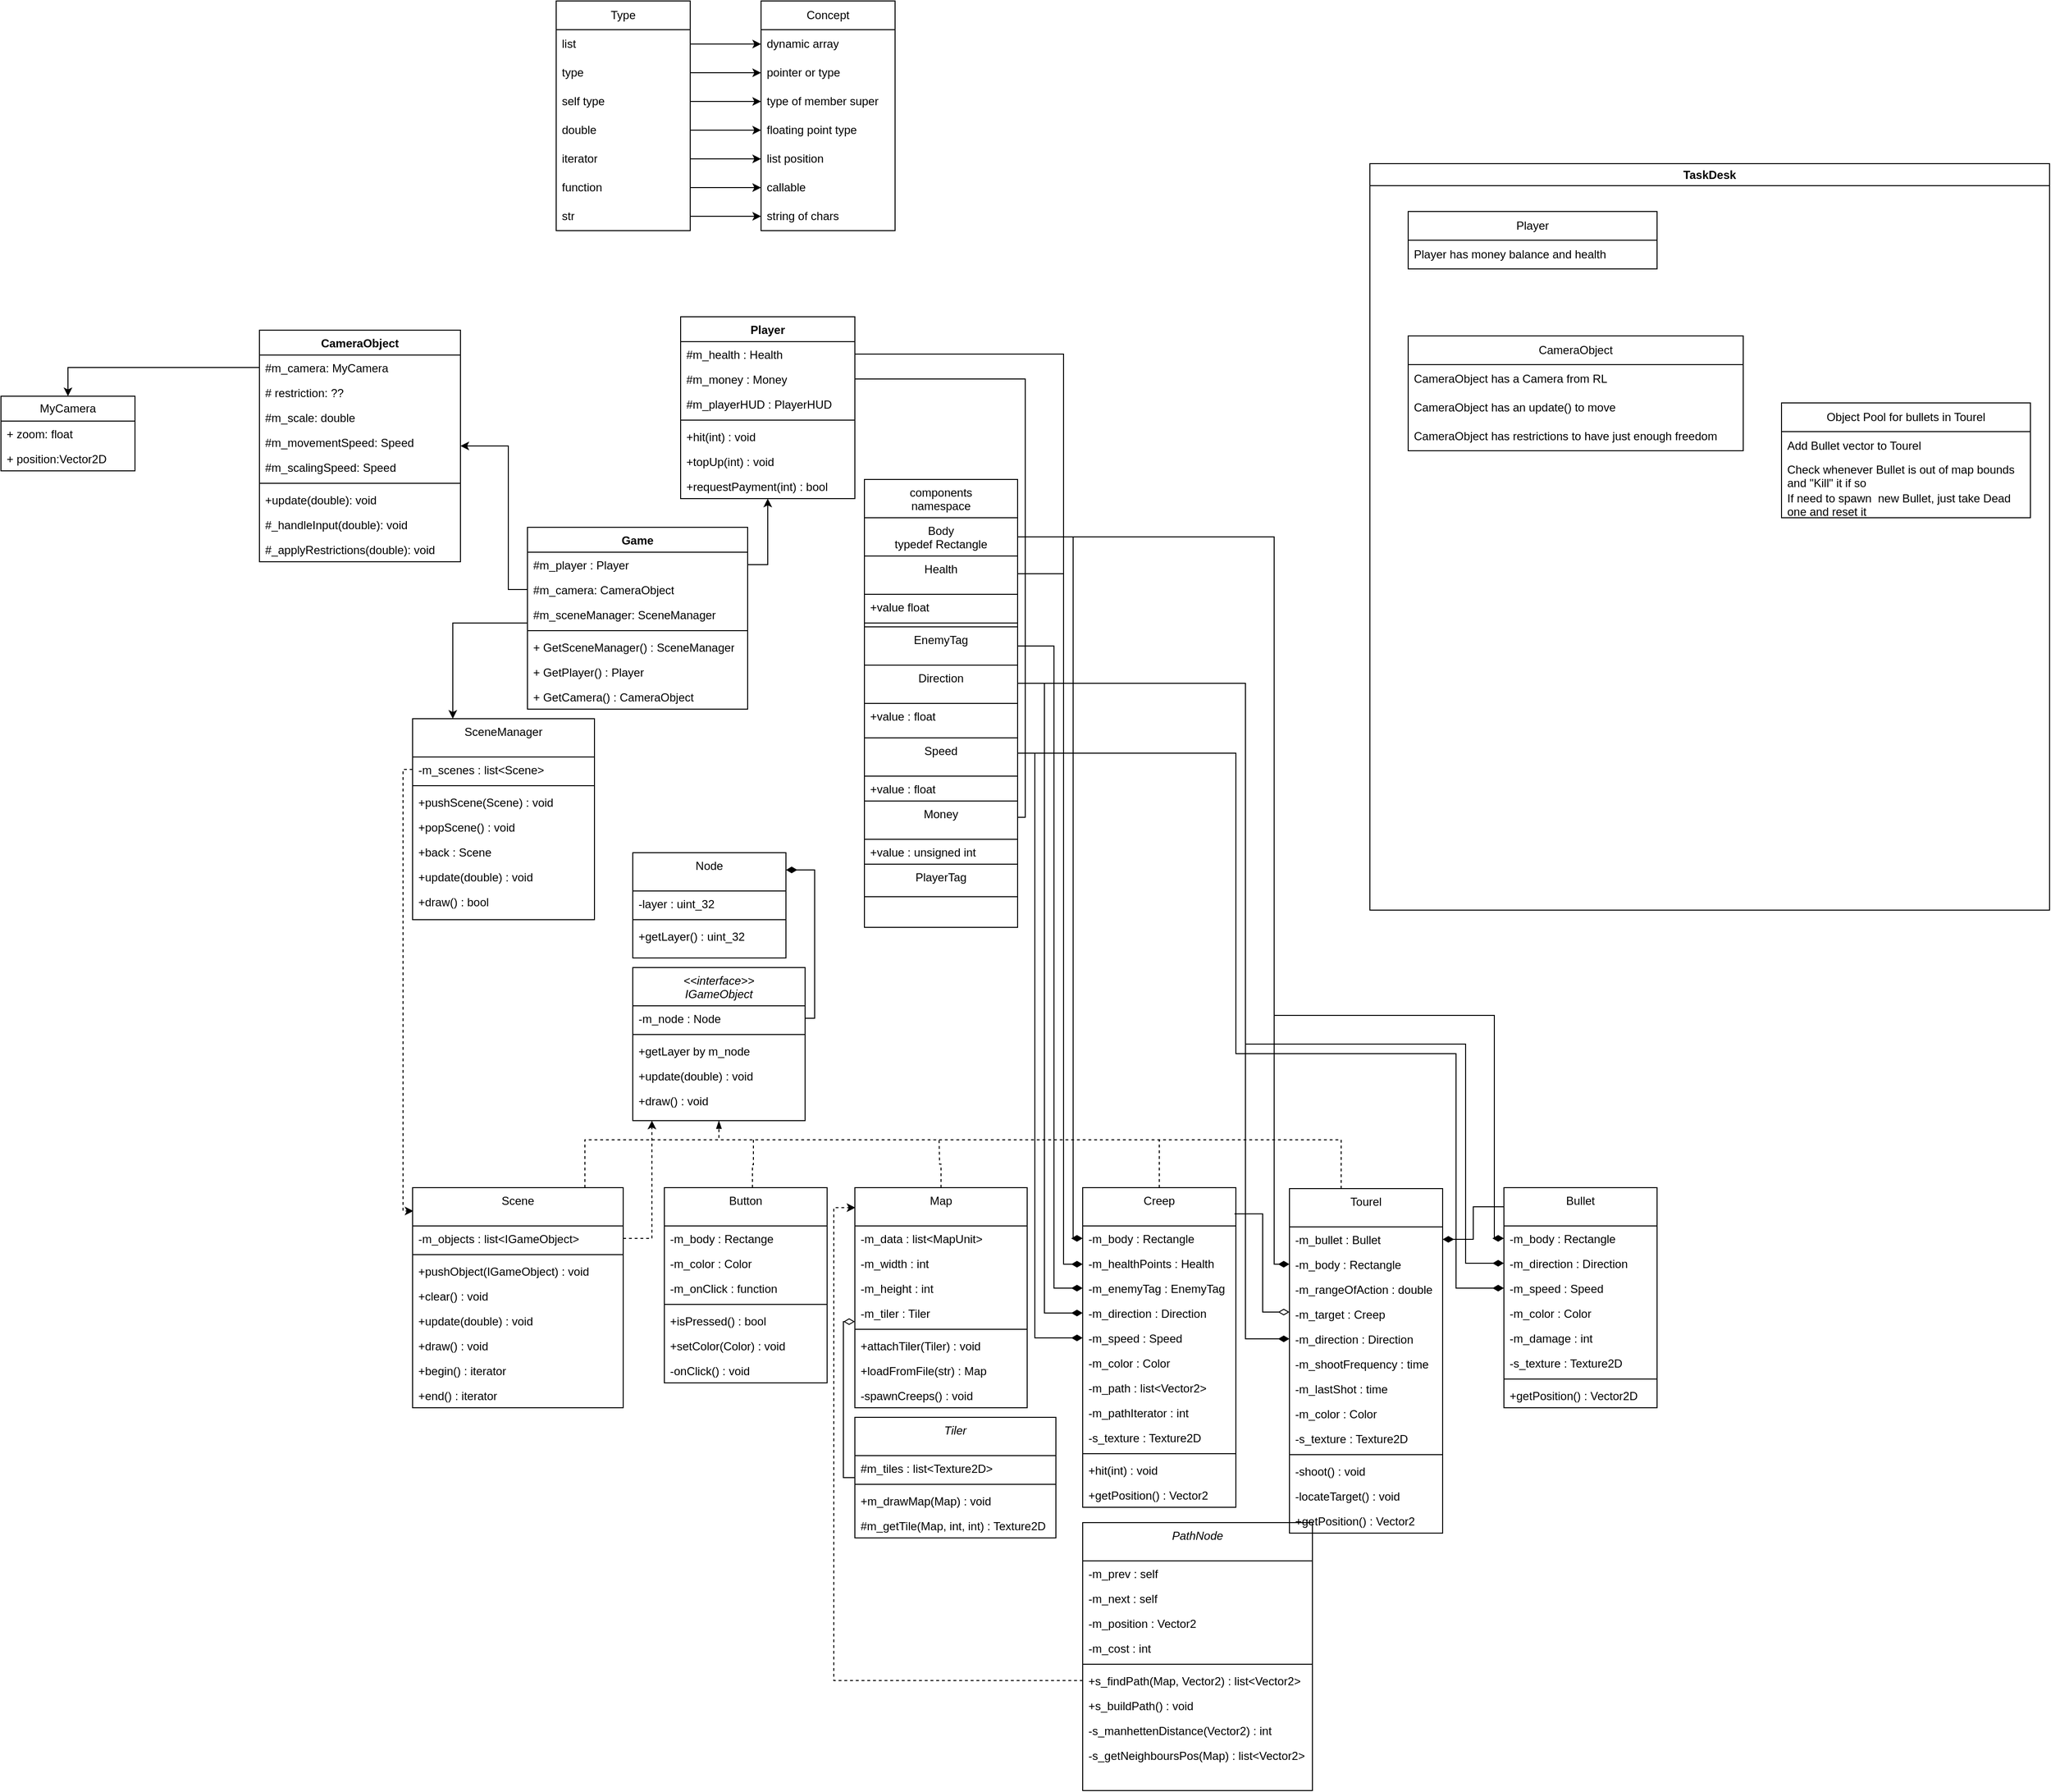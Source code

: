 <mxfile version="24.7.8">
  <diagram id="C5RBs43oDa-KdzZeNtuy" name="Page-1">
    <mxGraphModel dx="3695" dy="3908" grid="1" gridSize="10" guides="1" tooltips="1" connect="1" arrows="1" fold="1" page="1" pageScale="1" pageWidth="827" pageHeight="1169" math="0" shadow="0">
      <root>
        <mxCell id="WIyWlLk6GJQsqaUBKTNV-0" />
        <mxCell id="WIyWlLk6GJQsqaUBKTNV-1" parent="WIyWlLk6GJQsqaUBKTNV-0" />
        <mxCell id="zkfFHV4jXpPFQw0GAbJ--0" value="SceneManager&#xa;" style="swimlane;fontStyle=0;align=center;verticalAlign=top;childLayout=stackLayout;horizontal=1;startSize=40;horizontalStack=0;resizeParent=1;resizeLast=0;collapsible=1;marginBottom=0;rounded=0;shadow=0;strokeWidth=1;" parent="WIyWlLk6GJQsqaUBKTNV-1" vertex="1">
          <mxGeometry x="-20" y="-1090" width="190" height="210" as="geometry">
            <mxRectangle x="30" y="-990" width="160" height="26" as="alternateBounds" />
          </mxGeometry>
        </mxCell>
        <mxCell id="5rygWhRONN88SNYjt8ui-10" value="-m_scenes : list&lt;Scene&gt;" style="text;align=left;verticalAlign=top;spacingLeft=4;spacingRight=4;overflow=hidden;rotatable=0;points=[[0,0.5],[1,0.5]];portConstraint=eastwest;" parent="zkfFHV4jXpPFQw0GAbJ--0" vertex="1">
          <mxGeometry y="40" width="190" height="26" as="geometry" />
        </mxCell>
        <mxCell id="zkfFHV4jXpPFQw0GAbJ--4" value="" style="line;html=1;strokeWidth=1;align=left;verticalAlign=middle;spacingTop=-1;spacingLeft=3;spacingRight=3;rotatable=0;labelPosition=right;points=[];portConstraint=eastwest;" parent="zkfFHV4jXpPFQw0GAbJ--0" vertex="1">
          <mxGeometry y="66" width="190" height="8" as="geometry" />
        </mxCell>
        <mxCell id="5rygWhRONN88SNYjt8ui-3" value="+pushScene(Scene) : void" style="text;align=left;verticalAlign=top;spacingLeft=4;spacingRight=4;overflow=hidden;rotatable=0;points=[[0,0.5],[1,0.5]];portConstraint=eastwest;" parent="zkfFHV4jXpPFQw0GAbJ--0" vertex="1">
          <mxGeometry y="74" width="190" height="26" as="geometry" />
        </mxCell>
        <mxCell id="5rygWhRONN88SNYjt8ui-4" value="+popScene() : void" style="text;align=left;verticalAlign=top;spacingLeft=4;spacingRight=4;overflow=hidden;rotatable=0;points=[[0,0.5],[1,0.5]];portConstraint=eastwest;" parent="zkfFHV4jXpPFQw0GAbJ--0" vertex="1">
          <mxGeometry y="100" width="190" height="26" as="geometry" />
        </mxCell>
        <mxCell id="5rygWhRONN88SNYjt8ui-150" value="+back : Scene" style="text;align=left;verticalAlign=top;spacingLeft=4;spacingRight=4;overflow=hidden;rotatable=0;points=[[0,0.5],[1,0.5]];portConstraint=eastwest;" parent="zkfFHV4jXpPFQw0GAbJ--0" vertex="1">
          <mxGeometry y="126" width="190" height="26" as="geometry" />
        </mxCell>
        <mxCell id="5rygWhRONN88SNYjt8ui-6" value="+update(double) : void" style="text;align=left;verticalAlign=top;spacingLeft=4;spacingRight=4;overflow=hidden;rotatable=0;points=[[0,0.5],[1,0.5]];portConstraint=eastwest;" parent="zkfFHV4jXpPFQw0GAbJ--0" vertex="1">
          <mxGeometry y="152" width="190" height="26" as="geometry" />
        </mxCell>
        <mxCell id="5rygWhRONN88SNYjt8ui-5" value="+draw() : bool" style="text;align=left;verticalAlign=top;spacingLeft=4;spacingRight=4;overflow=hidden;rotatable=0;points=[[0,0.5],[1,0.5]];portConstraint=eastwest;" parent="zkfFHV4jXpPFQw0GAbJ--0" vertex="1">
          <mxGeometry y="178" width="190" height="26" as="geometry" />
        </mxCell>
        <mxCell id="5rygWhRONN88SNYjt8ui-62" value="Scene" style="swimlane;fontStyle=0;align=center;verticalAlign=top;childLayout=stackLayout;horizontal=1;startSize=40;horizontalStack=0;resizeParent=1;resizeLast=0;collapsible=1;marginBottom=0;rounded=0;shadow=0;strokeWidth=1;" parent="WIyWlLk6GJQsqaUBKTNV-1" vertex="1">
          <mxGeometry x="-20" y="-600" width="220" height="230" as="geometry">
            <mxRectangle x="220" y="70" width="160" height="26" as="alternateBounds" />
          </mxGeometry>
        </mxCell>
        <mxCell id="5rygWhRONN88SNYjt8ui-63" value="-m_objects : list&lt;IGameObject&gt;" style="text;align=left;verticalAlign=top;spacingLeft=4;spacingRight=4;overflow=hidden;rotatable=0;points=[[0,0.5],[1,0.5]];portConstraint=eastwest;" parent="5rygWhRONN88SNYjt8ui-62" vertex="1">
          <mxGeometry y="40" width="220" height="26" as="geometry" />
        </mxCell>
        <mxCell id="5rygWhRONN88SNYjt8ui-64" value="" style="line;html=1;strokeWidth=1;align=left;verticalAlign=middle;spacingTop=-1;spacingLeft=3;spacingRight=3;rotatable=0;labelPosition=right;points=[];portConstraint=eastwest;" parent="5rygWhRONN88SNYjt8ui-62" vertex="1">
          <mxGeometry y="66" width="220" height="8" as="geometry" />
        </mxCell>
        <mxCell id="5rygWhRONN88SNYjt8ui-65" value="+pushObject(IGameObject) : void" style="text;align=left;verticalAlign=top;spacingLeft=4;spacingRight=4;overflow=hidden;rotatable=0;points=[[0,0.5],[1,0.5]];portConstraint=eastwest;" parent="5rygWhRONN88SNYjt8ui-62" vertex="1">
          <mxGeometry y="74" width="220" height="26" as="geometry" />
        </mxCell>
        <mxCell id="5rygWhRONN88SNYjt8ui-66" value="+clear() : void" style="text;align=left;verticalAlign=top;spacingLeft=4;spacingRight=4;overflow=hidden;rotatable=0;points=[[0,0.5],[1,0.5]];portConstraint=eastwest;" parent="5rygWhRONN88SNYjt8ui-62" vertex="1">
          <mxGeometry y="100" width="220" height="26" as="geometry" />
        </mxCell>
        <mxCell id="5rygWhRONN88SNYjt8ui-67" value="+update(double) : void" style="text;align=left;verticalAlign=top;spacingLeft=4;spacingRight=4;overflow=hidden;rotatable=0;points=[[0,0.5],[1,0.5]];portConstraint=eastwest;" parent="5rygWhRONN88SNYjt8ui-62" vertex="1">
          <mxGeometry y="126" width="220" height="26" as="geometry" />
        </mxCell>
        <mxCell id="5rygWhRONN88SNYjt8ui-68" value="+draw() : void" style="text;align=left;verticalAlign=top;spacingLeft=4;spacingRight=4;overflow=hidden;rotatable=0;points=[[0,0.5],[1,0.5]];portConstraint=eastwest;" parent="5rygWhRONN88SNYjt8ui-62" vertex="1">
          <mxGeometry y="152" width="220" height="26" as="geometry" />
        </mxCell>
        <mxCell id="muvpBoI5yuBOFcIrjpcm-28" value="+begin() : iterator" style="text;align=left;verticalAlign=top;spacingLeft=4;spacingRight=4;overflow=hidden;rotatable=0;points=[[0,0.5],[1,0.5]];portConstraint=eastwest;" parent="5rygWhRONN88SNYjt8ui-62" vertex="1">
          <mxGeometry y="178" width="220" height="26" as="geometry" />
        </mxCell>
        <mxCell id="muvpBoI5yuBOFcIrjpcm-29" value="+end() : iterator" style="text;align=left;verticalAlign=top;spacingLeft=4;spacingRight=4;overflow=hidden;rotatable=0;points=[[0,0.5],[1,0.5]];portConstraint=eastwest;" parent="5rygWhRONN88SNYjt8ui-62" vertex="1">
          <mxGeometry y="204" width="220" height="26" as="geometry" />
        </mxCell>
        <mxCell id="5rygWhRONN88SNYjt8ui-72" value="&lt;&lt;interface&gt;&gt;&#xa;IGameObject&#xa;" style="swimlane;fontStyle=2;align=center;verticalAlign=top;childLayout=stackLayout;horizontal=1;startSize=40;horizontalStack=0;resizeParent=1;resizeLast=0;collapsible=1;marginBottom=0;rounded=0;shadow=0;strokeWidth=1;" parent="WIyWlLk6GJQsqaUBKTNV-1" vertex="1">
          <mxGeometry x="210" y="-830" width="180" height="160" as="geometry">
            <mxRectangle x="220" y="70" width="160" height="26" as="alternateBounds" />
          </mxGeometry>
        </mxCell>
        <mxCell id="b3c_SwX3CGdLqoRGaVpB-6" value="-m_node : Node" style="text;align=left;verticalAlign=top;spacingLeft=4;spacingRight=4;overflow=hidden;rotatable=0;points=[[0,0.5],[1,0.5]];portConstraint=eastwest;" parent="5rygWhRONN88SNYjt8ui-72" vertex="1">
          <mxGeometry y="40" width="180" height="26" as="geometry" />
        </mxCell>
        <mxCell id="5rygWhRONN88SNYjt8ui-74" value="" style="line;html=1;strokeWidth=1;align=left;verticalAlign=middle;spacingTop=-1;spacingLeft=3;spacingRight=3;rotatable=0;labelPosition=right;points=[];portConstraint=eastwest;" parent="5rygWhRONN88SNYjt8ui-72" vertex="1">
          <mxGeometry y="66" width="180" height="8" as="geometry" />
        </mxCell>
        <mxCell id="b3c_SwX3CGdLqoRGaVpB-7" value="+getLayer by m_node" style="text;align=left;verticalAlign=top;spacingLeft=4;spacingRight=4;overflow=hidden;rotatable=0;points=[[0,0.5],[1,0.5]];portConstraint=eastwest;" parent="5rygWhRONN88SNYjt8ui-72" vertex="1">
          <mxGeometry y="74" width="180" height="26" as="geometry" />
        </mxCell>
        <mxCell id="5rygWhRONN88SNYjt8ui-75" value="+update(double) : void" style="text;align=left;verticalAlign=top;spacingLeft=4;spacingRight=4;overflow=hidden;rotatable=0;points=[[0,0.5],[1,0.5]];portConstraint=eastwest;" parent="5rygWhRONN88SNYjt8ui-72" vertex="1">
          <mxGeometry y="100" width="180" height="26" as="geometry" />
        </mxCell>
        <mxCell id="5rygWhRONN88SNYjt8ui-76" value="+draw() : void" style="text;align=left;verticalAlign=top;spacingLeft=4;spacingRight=4;overflow=hidden;rotatable=0;points=[[0,0.5],[1,0.5]];portConstraint=eastwest;" parent="5rygWhRONN88SNYjt8ui-72" vertex="1">
          <mxGeometry y="126" width="180" height="26" as="geometry" />
        </mxCell>
        <mxCell id="5rygWhRONN88SNYjt8ui-113" value="Button" style="swimlane;fontStyle=0;align=center;verticalAlign=top;childLayout=stackLayout;horizontal=1;startSize=40;horizontalStack=0;resizeParent=1;resizeLast=0;collapsible=1;marginBottom=0;rounded=0;shadow=0;strokeWidth=1;" parent="WIyWlLk6GJQsqaUBKTNV-1" vertex="1">
          <mxGeometry x="243" y="-600" width="170" height="204" as="geometry">
            <mxRectangle x="220" y="70" width="160" height="26" as="alternateBounds" />
          </mxGeometry>
        </mxCell>
        <mxCell id="5rygWhRONN88SNYjt8ui-114" value="-m_body : Rectange " style="text;align=left;verticalAlign=top;spacingLeft=4;spacingRight=4;overflow=hidden;rotatable=0;points=[[0,0.5],[1,0.5]];portConstraint=eastwest;" parent="5rygWhRONN88SNYjt8ui-113" vertex="1">
          <mxGeometry y="40" width="170" height="26" as="geometry" />
        </mxCell>
        <mxCell id="5rygWhRONN88SNYjt8ui-124" value="-m_color : Color" style="text;align=left;verticalAlign=top;spacingLeft=4;spacingRight=4;overflow=hidden;rotatable=0;points=[[0,0.5],[1,0.5]];portConstraint=eastwest;" parent="5rygWhRONN88SNYjt8ui-113" vertex="1">
          <mxGeometry y="66" width="170" height="26" as="geometry" />
        </mxCell>
        <mxCell id="5rygWhRONN88SNYjt8ui-119" value="-m_onClick : function" style="text;align=left;verticalAlign=top;spacingLeft=4;spacingRight=4;overflow=hidden;rotatable=0;points=[[0,0.5],[1,0.5]];portConstraint=eastwest;" parent="5rygWhRONN88SNYjt8ui-113" vertex="1">
          <mxGeometry y="92" width="170" height="26" as="geometry" />
        </mxCell>
        <mxCell id="5rygWhRONN88SNYjt8ui-115" value="" style="line;html=1;strokeWidth=1;align=left;verticalAlign=middle;spacingTop=-1;spacingLeft=3;spacingRight=3;rotatable=0;labelPosition=right;points=[];portConstraint=eastwest;" parent="5rygWhRONN88SNYjt8ui-113" vertex="1">
          <mxGeometry y="118" width="170" height="8" as="geometry" />
        </mxCell>
        <mxCell id="5rygWhRONN88SNYjt8ui-116" value="+isPressed() : bool " style="text;align=left;verticalAlign=top;spacingLeft=4;spacingRight=4;overflow=hidden;rotatable=0;points=[[0,0.5],[1,0.5]];portConstraint=eastwest;" parent="5rygWhRONN88SNYjt8ui-113" vertex="1">
          <mxGeometry y="126" width="170" height="26" as="geometry" />
        </mxCell>
        <mxCell id="5rygWhRONN88SNYjt8ui-126" value="+setColor(Color) : void" style="text;align=left;verticalAlign=top;spacingLeft=4;spacingRight=4;overflow=hidden;rotatable=0;points=[[0,0.5],[1,0.5]];portConstraint=eastwest;" parent="5rygWhRONN88SNYjt8ui-113" vertex="1">
          <mxGeometry y="152" width="170" height="26" as="geometry" />
        </mxCell>
        <mxCell id="5rygWhRONN88SNYjt8ui-117" value="-onClick() : void" style="text;align=left;verticalAlign=top;spacingLeft=4;spacingRight=4;overflow=hidden;rotatable=0;points=[[0,0.5],[1,0.5]];portConstraint=eastwest;" parent="5rygWhRONN88SNYjt8ui-113" vertex="1">
          <mxGeometry y="178" width="170" height="26" as="geometry" />
        </mxCell>
        <mxCell id="5rygWhRONN88SNYjt8ui-140" value="Node" style="swimlane;fontStyle=0;align=center;verticalAlign=top;childLayout=stackLayout;horizontal=1;startSize=40;horizontalStack=0;resizeParent=1;resizeLast=0;collapsible=1;marginBottom=0;rounded=0;shadow=0;strokeWidth=1;" parent="WIyWlLk6GJQsqaUBKTNV-1" vertex="1">
          <mxGeometry x="210" y="-950" width="160" height="110" as="geometry">
            <mxRectangle x="220" y="70" width="160" height="26" as="alternateBounds" />
          </mxGeometry>
        </mxCell>
        <mxCell id="5rygWhRONN88SNYjt8ui-147" value="-layer : uint_32" style="text;align=left;verticalAlign=top;spacingLeft=4;spacingRight=4;overflow=hidden;rotatable=0;points=[[0,0.5],[1,0.5]];portConstraint=eastwest;" parent="5rygWhRONN88SNYjt8ui-140" vertex="1">
          <mxGeometry y="40" width="160" height="26" as="geometry" />
        </mxCell>
        <mxCell id="5rygWhRONN88SNYjt8ui-141" value="" style="line;html=1;strokeWidth=1;align=left;verticalAlign=middle;spacingTop=-1;spacingLeft=3;spacingRight=3;rotatable=0;labelPosition=right;points=[];portConstraint=eastwest;" parent="5rygWhRONN88SNYjt8ui-140" vertex="1">
          <mxGeometry y="66" width="160" height="8" as="geometry" />
        </mxCell>
        <mxCell id="5rygWhRONN88SNYjt8ui-143" value="+getLayer() : uint_32" style="text;align=left;verticalAlign=top;spacingLeft=4;spacingRight=4;overflow=hidden;rotatable=0;points=[[0,0.5],[1,0.5]];portConstraint=eastwest;" parent="5rygWhRONN88SNYjt8ui-140" vertex="1">
          <mxGeometry y="74" width="160" height="26" as="geometry" />
        </mxCell>
        <mxCell id="iSpKXZJJslrt3K8X691c-43" style="edgeStyle=orthogonalEdgeStyle;rounded=0;orthogonalLoop=1;jettySize=auto;html=1;endArrow=none;endFill=0;endSize=6;startArrow=diamondThin;startFill=0;startSize=9;" parent="WIyWlLk6GJQsqaUBKTNV-1" source="5rygWhRONN88SNYjt8ui-162" target="5rygWhRONN88SNYjt8ui-166" edge="1">
          <mxGeometry relative="1" as="geometry">
            <Array as="points">
              <mxPoint x="430" y="-460" />
              <mxPoint x="430" y="-297" />
            </Array>
          </mxGeometry>
        </mxCell>
        <mxCell id="5rygWhRONN88SNYjt8ui-151" value="Map" style="swimlane;fontStyle=0;align=center;verticalAlign=top;childLayout=stackLayout;horizontal=1;startSize=40;horizontalStack=0;resizeParent=1;resizeLast=0;collapsible=1;marginBottom=0;rounded=0;shadow=0;strokeWidth=1;" parent="WIyWlLk6GJQsqaUBKTNV-1" vertex="1">
          <mxGeometry x="442" y="-600" width="180" height="230" as="geometry">
            <mxRectangle x="220" y="70" width="160" height="26" as="alternateBounds" />
          </mxGeometry>
        </mxCell>
        <mxCell id="5rygWhRONN88SNYjt8ui-152" value="-m_data : list&lt;MapUnit&gt;" style="text;align=left;verticalAlign=top;spacingLeft=4;spacingRight=4;overflow=hidden;rotatable=0;points=[[0,0.5],[1,0.5]];portConstraint=eastwest;" parent="5rygWhRONN88SNYjt8ui-151" vertex="1">
          <mxGeometry y="40" width="180" height="26" as="geometry" />
        </mxCell>
        <mxCell id="5rygWhRONN88SNYjt8ui-160" value="-m_width : int" style="text;align=left;verticalAlign=top;spacingLeft=4;spacingRight=4;overflow=hidden;rotatable=0;points=[[0,0.5],[1,0.5]];portConstraint=eastwest;" parent="5rygWhRONN88SNYjt8ui-151" vertex="1">
          <mxGeometry y="66" width="180" height="26" as="geometry" />
        </mxCell>
        <mxCell id="5rygWhRONN88SNYjt8ui-161" value="-m_height : int" style="text;align=left;verticalAlign=top;spacingLeft=4;spacingRight=4;overflow=hidden;rotatable=0;points=[[0,0.5],[1,0.5]];portConstraint=eastwest;" parent="5rygWhRONN88SNYjt8ui-151" vertex="1">
          <mxGeometry y="92" width="180" height="26" as="geometry" />
        </mxCell>
        <mxCell id="5rygWhRONN88SNYjt8ui-162" value="-m_tiler : Tiler" style="text;align=left;verticalAlign=top;spacingLeft=4;spacingRight=4;overflow=hidden;rotatable=0;points=[[0,0.5],[1,0.5]];portConstraint=eastwest;" parent="5rygWhRONN88SNYjt8ui-151" vertex="1">
          <mxGeometry y="118" width="180" height="26" as="geometry" />
        </mxCell>
        <mxCell id="5rygWhRONN88SNYjt8ui-153" value="" style="line;html=1;strokeWidth=1;align=left;verticalAlign=middle;spacingTop=-1;spacingLeft=3;spacingRight=3;rotatable=0;labelPosition=right;points=[];portConstraint=eastwest;" parent="5rygWhRONN88SNYjt8ui-151" vertex="1">
          <mxGeometry y="144" width="180" height="8" as="geometry" />
        </mxCell>
        <mxCell id="5rygWhRONN88SNYjt8ui-154" value="+attachTiler(Tiler) : void" style="text;align=left;verticalAlign=top;spacingLeft=4;spacingRight=4;overflow=hidden;rotatable=0;points=[[0,0.5],[1,0.5]];portConstraint=eastwest;" parent="5rygWhRONN88SNYjt8ui-151" vertex="1">
          <mxGeometry y="152" width="180" height="26" as="geometry" />
        </mxCell>
        <mxCell id="5rygWhRONN88SNYjt8ui-158" value="+loadFromFile(str) : Map" style="text;align=left;verticalAlign=top;spacingLeft=4;spacingRight=4;overflow=hidden;rotatable=0;points=[[0,0.5],[1,0.5]];portConstraint=eastwest;" parent="5rygWhRONN88SNYjt8ui-151" vertex="1">
          <mxGeometry y="178" width="180" height="26" as="geometry" />
        </mxCell>
        <mxCell id="5rygWhRONN88SNYjt8ui-171" value="-spawnCreeps() : void" style="text;align=left;verticalAlign=top;spacingLeft=4;spacingRight=4;overflow=hidden;rotatable=0;points=[[0,0.5],[1,0.5]];portConstraint=eastwest;" parent="5rygWhRONN88SNYjt8ui-151" vertex="1">
          <mxGeometry y="204" width="180" height="26" as="geometry" />
        </mxCell>
        <mxCell id="5rygWhRONN88SNYjt8ui-166" value="Tiler" style="swimlane;fontStyle=2;align=center;verticalAlign=top;childLayout=stackLayout;horizontal=1;startSize=40;horizontalStack=0;resizeParent=1;resizeLast=0;collapsible=1;marginBottom=0;rounded=0;shadow=0;strokeWidth=1;" parent="WIyWlLk6GJQsqaUBKTNV-1" vertex="1">
          <mxGeometry x="442" y="-360" width="210" height="126" as="geometry">
            <mxRectangle x="220" y="70" width="160" height="26" as="alternateBounds" />
          </mxGeometry>
        </mxCell>
        <mxCell id="5rygWhRONN88SNYjt8ui-167" value="#m_tiles : list&lt;Texture2D&gt;" style="text;align=left;verticalAlign=top;spacingLeft=4;spacingRight=4;overflow=hidden;rotatable=0;points=[[0,0.5],[1,0.5]];portConstraint=eastwest;" parent="5rygWhRONN88SNYjt8ui-166" vertex="1">
          <mxGeometry y="40" width="210" height="26" as="geometry" />
        </mxCell>
        <mxCell id="5rygWhRONN88SNYjt8ui-168" value="" style="line;html=1;strokeWidth=1;align=left;verticalAlign=middle;spacingTop=-1;spacingLeft=3;spacingRight=3;rotatable=0;labelPosition=right;points=[];portConstraint=eastwest;" parent="5rygWhRONN88SNYjt8ui-166" vertex="1">
          <mxGeometry y="66" width="210" height="8" as="geometry" />
        </mxCell>
        <mxCell id="5rygWhRONN88SNYjt8ui-169" value="+m_drawMap(Map) : void" style="text;align=left;verticalAlign=top;spacingLeft=4;spacingRight=4;overflow=hidden;rotatable=0;points=[[0,0.5],[1,0.5]];portConstraint=eastwest;" parent="5rygWhRONN88SNYjt8ui-166" vertex="1">
          <mxGeometry y="74" width="210" height="26" as="geometry" />
        </mxCell>
        <mxCell id="iSpKXZJJslrt3K8X691c-48" value="#m_getTile(Map, int, int) : Texture2D" style="text;align=left;verticalAlign=top;spacingLeft=4;spacingRight=4;overflow=hidden;rotatable=0;points=[[0,0.5],[1,0.5]];portConstraint=eastwest;" parent="5rygWhRONN88SNYjt8ui-166" vertex="1">
          <mxGeometry y="100" width="210" height="26" as="geometry" />
        </mxCell>
        <mxCell id="5rygWhRONN88SNYjt8ui-174" value="Creep" style="swimlane;fontStyle=0;align=center;verticalAlign=top;childLayout=stackLayout;horizontal=1;startSize=40;horizontalStack=0;resizeParent=1;resizeLast=0;collapsible=1;marginBottom=0;rounded=0;shadow=0;strokeWidth=1;" parent="WIyWlLk6GJQsqaUBKTNV-1" vertex="1">
          <mxGeometry x="680" y="-600" width="160" height="334" as="geometry">
            <mxRectangle x="220" y="70" width="160" height="26" as="alternateBounds" />
          </mxGeometry>
        </mxCell>
        <mxCell id="5rygWhRONN88SNYjt8ui-175" value="-m_body : Rectangle" style="text;align=left;verticalAlign=top;spacingLeft=4;spacingRight=4;overflow=hidden;rotatable=0;points=[[0,0.5],[1,0.5]];portConstraint=eastwest;" parent="5rygWhRONN88SNYjt8ui-174" vertex="1">
          <mxGeometry y="40" width="160" height="26" as="geometry" />
        </mxCell>
        <mxCell id="sOrNMbXC4IDYlmC76Fjy-10" value="-m_healthPoints : Health" style="text;align=left;verticalAlign=top;spacingLeft=4;spacingRight=4;overflow=hidden;rotatable=0;points=[[0,0.5],[1,0.5]];portConstraint=eastwest;" parent="5rygWhRONN88SNYjt8ui-174" vertex="1">
          <mxGeometry y="66" width="160" height="26" as="geometry" />
        </mxCell>
        <mxCell id="muvpBoI5yuBOFcIrjpcm-61" value="-m_enemyTag : EnemyTag" style="text;align=left;verticalAlign=top;spacingLeft=4;spacingRight=4;overflow=hidden;rotatable=0;points=[[0,0.5],[1,0.5]];portConstraint=eastwest;" parent="5rygWhRONN88SNYjt8ui-174" vertex="1">
          <mxGeometry y="92" width="160" height="26" as="geometry" />
        </mxCell>
        <mxCell id="sOrNMbXC4IDYlmC76Fjy-3" value="-m_direction : Direction" style="text;align=left;verticalAlign=top;spacingLeft=4;spacingRight=4;overflow=hidden;rotatable=0;points=[[0,0.5],[1,0.5]];portConstraint=eastwest;" parent="5rygWhRONN88SNYjt8ui-174" vertex="1">
          <mxGeometry y="118" width="160" height="26" as="geometry" />
        </mxCell>
        <mxCell id="sOrNMbXC4IDYlmC76Fjy-2" value="-m_speed : Speed" style="text;align=left;verticalAlign=top;spacingLeft=4;spacingRight=4;overflow=hidden;rotatable=0;points=[[0,0.5],[1,0.5]];portConstraint=eastwest;" parent="5rygWhRONN88SNYjt8ui-174" vertex="1">
          <mxGeometry y="144" width="160" height="26" as="geometry" />
        </mxCell>
        <mxCell id="sOrNMbXC4IDYlmC76Fjy-0" value="-m_color : Color" style="text;align=left;verticalAlign=top;spacingLeft=4;spacingRight=4;overflow=hidden;rotatable=0;points=[[0,0.5],[1,0.5]];portConstraint=eastwest;" parent="5rygWhRONN88SNYjt8ui-174" vertex="1">
          <mxGeometry y="170" width="160" height="26" as="geometry" />
        </mxCell>
        <mxCell id="sOrNMbXC4IDYlmC76Fjy-4" value="-m_path : list&lt;Vector2&gt;" style="text;align=left;verticalAlign=top;spacingLeft=4;spacingRight=4;overflow=hidden;rotatable=0;points=[[0,0.5],[1,0.5]];portConstraint=eastwest;" parent="5rygWhRONN88SNYjt8ui-174" vertex="1">
          <mxGeometry y="196" width="160" height="26" as="geometry" />
        </mxCell>
        <mxCell id="sOrNMbXC4IDYlmC76Fjy-5" value="-m_pathIterator : int" style="text;align=left;verticalAlign=top;spacingLeft=4;spacingRight=4;overflow=hidden;rotatable=0;points=[[0,0.5],[1,0.5]];portConstraint=eastwest;" parent="5rygWhRONN88SNYjt8ui-174" vertex="1">
          <mxGeometry y="222" width="160" height="26" as="geometry" />
        </mxCell>
        <mxCell id="sOrNMbXC4IDYlmC76Fjy-11" value="-s_texture : Texture2D" style="text;align=left;verticalAlign=top;spacingLeft=4;spacingRight=4;overflow=hidden;rotatable=0;points=[[0,0.5],[1,0.5]];portConstraint=eastwest;" parent="5rygWhRONN88SNYjt8ui-174" vertex="1">
          <mxGeometry y="248" width="160" height="26" as="geometry" />
        </mxCell>
        <mxCell id="5rygWhRONN88SNYjt8ui-176" value="" style="line;html=1;strokeWidth=1;align=left;verticalAlign=middle;spacingTop=-1;spacingLeft=3;spacingRight=3;rotatable=0;labelPosition=right;points=[];portConstraint=eastwest;" parent="5rygWhRONN88SNYjt8ui-174" vertex="1">
          <mxGeometry y="274" width="160" height="8" as="geometry" />
        </mxCell>
        <mxCell id="sOrNMbXC4IDYlmC76Fjy-1" value="+hit(int) : void" style="text;align=left;verticalAlign=top;spacingLeft=4;spacingRight=4;overflow=hidden;rotatable=0;points=[[0,0.5],[1,0.5]];portConstraint=eastwest;" parent="5rygWhRONN88SNYjt8ui-174" vertex="1">
          <mxGeometry y="282" width="160" height="26" as="geometry" />
        </mxCell>
        <mxCell id="57HEkyMDVmlf4uenoFg5-39" value="+getPosition() : Vector2" style="text;align=left;verticalAlign=top;spacingLeft=4;spacingRight=4;overflow=hidden;rotatable=0;points=[[0,0.5],[1,0.5]];portConstraint=eastwest;" parent="5rygWhRONN88SNYjt8ui-174" vertex="1">
          <mxGeometry y="308" width="160" height="26" as="geometry" />
        </mxCell>
        <mxCell id="muvpBoI5yuBOFcIrjpcm-0" style="edgeStyle=orthogonalEdgeStyle;rounded=0;orthogonalLoop=1;jettySize=auto;html=1;exitX=0;exitY=0.5;exitDx=0;exitDy=0;entryX=0.003;entryY=0.091;entryDx=0;entryDy=0;entryPerimeter=0;dashed=1;" parent="WIyWlLk6GJQsqaUBKTNV-1" source="sOrNMbXC4IDYlmC76Fjy-17" target="5rygWhRONN88SNYjt8ui-151" edge="1">
          <mxGeometry relative="1" as="geometry">
            <Array as="points">
              <mxPoint x="420" y="-85" />
              <mxPoint x="420" y="-579" />
            </Array>
          </mxGeometry>
        </mxCell>
        <mxCell id="sOrNMbXC4IDYlmC76Fjy-14" value="PathNode" style="swimlane;fontStyle=2;align=center;verticalAlign=top;childLayout=stackLayout;horizontal=1;startSize=40;horizontalStack=0;resizeParent=1;resizeLast=0;collapsible=1;marginBottom=0;rounded=0;shadow=0;strokeWidth=1;" parent="WIyWlLk6GJQsqaUBKTNV-1" vertex="1">
          <mxGeometry x="680" y="-250" width="240" height="280" as="geometry">
            <mxRectangle x="220" y="70" width="160" height="26" as="alternateBounds" />
          </mxGeometry>
        </mxCell>
        <mxCell id="sOrNMbXC4IDYlmC76Fjy-15" value="-m_prev : self" style="text;align=left;verticalAlign=top;spacingLeft=4;spacingRight=4;overflow=hidden;rotatable=0;points=[[0,0.5],[1,0.5]];portConstraint=eastwest;" parent="sOrNMbXC4IDYlmC76Fjy-14" vertex="1">
          <mxGeometry y="40" width="240" height="26" as="geometry" />
        </mxCell>
        <mxCell id="sOrNMbXC4IDYlmC76Fjy-18" value="-m_next : self" style="text;align=left;verticalAlign=top;spacingLeft=4;spacingRight=4;overflow=hidden;rotatable=0;points=[[0,0.5],[1,0.5]];portConstraint=eastwest;" parent="sOrNMbXC4IDYlmC76Fjy-14" vertex="1">
          <mxGeometry y="66" width="240" height="26" as="geometry" />
        </mxCell>
        <mxCell id="sOrNMbXC4IDYlmC76Fjy-22" value="-m_position : Vector2" style="text;align=left;verticalAlign=top;spacingLeft=4;spacingRight=4;overflow=hidden;rotatable=0;points=[[0,0.5],[1,0.5]];portConstraint=eastwest;" parent="sOrNMbXC4IDYlmC76Fjy-14" vertex="1">
          <mxGeometry y="92" width="240" height="26" as="geometry" />
        </mxCell>
        <mxCell id="sOrNMbXC4IDYlmC76Fjy-23" value="-m_cost : int" style="text;align=left;verticalAlign=top;spacingLeft=4;spacingRight=4;overflow=hidden;rotatable=0;points=[[0,0.5],[1,0.5]];portConstraint=eastwest;" parent="sOrNMbXC4IDYlmC76Fjy-14" vertex="1">
          <mxGeometry y="118" width="240" height="26" as="geometry" />
        </mxCell>
        <mxCell id="sOrNMbXC4IDYlmC76Fjy-16" value="" style="line;html=1;strokeWidth=1;align=left;verticalAlign=middle;spacingTop=-1;spacingLeft=3;spacingRight=3;rotatable=0;labelPosition=right;points=[];portConstraint=eastwest;" parent="sOrNMbXC4IDYlmC76Fjy-14" vertex="1">
          <mxGeometry y="144" width="240" height="8" as="geometry" />
        </mxCell>
        <mxCell id="sOrNMbXC4IDYlmC76Fjy-17" value="+s_findPath(Map, Vector2) : list&lt;Vector2&gt; " style="text;align=left;verticalAlign=top;spacingLeft=4;spacingRight=4;overflow=hidden;rotatable=0;points=[[0,0.5],[1,0.5]];portConstraint=eastwest;" parent="sOrNMbXC4IDYlmC76Fjy-14" vertex="1">
          <mxGeometry y="152" width="240" height="26" as="geometry" />
        </mxCell>
        <mxCell id="sOrNMbXC4IDYlmC76Fjy-24" value="+s_buildPath() : void" style="text;align=left;verticalAlign=top;spacingLeft=4;spacingRight=4;overflow=hidden;rotatable=0;points=[[0,0.5],[1,0.5]];portConstraint=eastwest;labelBackgroundColor=default;" parent="sOrNMbXC4IDYlmC76Fjy-14" vertex="1">
          <mxGeometry y="178" width="240" height="26" as="geometry" />
        </mxCell>
        <mxCell id="sOrNMbXC4IDYlmC76Fjy-19" value="-s_manhettenDistance(Vector2) : int" style="text;align=left;verticalAlign=top;spacingLeft=4;spacingRight=4;overflow=hidden;rotatable=0;points=[[0,0.5],[1,0.5]];portConstraint=eastwest;" parent="sOrNMbXC4IDYlmC76Fjy-14" vertex="1">
          <mxGeometry y="204" width="240" height="26" as="geometry" />
        </mxCell>
        <mxCell id="sOrNMbXC4IDYlmC76Fjy-21" value="-s_getNeighboursPos(Map) : list&lt;Vector2&gt;" style="text;align=left;verticalAlign=top;spacingLeft=4;spacingRight=4;overflow=hidden;rotatable=0;points=[[0,0.5],[1,0.5]];portConstraint=eastwest;" parent="sOrNMbXC4IDYlmC76Fjy-14" vertex="1">
          <mxGeometry y="230" width="240" height="26" as="geometry" />
        </mxCell>
        <mxCell id="b3c_SwX3CGdLqoRGaVpB-2" value="Tourel" style="swimlane;fontStyle=0;align=center;verticalAlign=top;childLayout=stackLayout;horizontal=1;startSize=40;horizontalStack=0;resizeParent=1;resizeLast=0;collapsible=1;marginBottom=0;rounded=0;shadow=0;strokeWidth=1;" parent="WIyWlLk6GJQsqaUBKTNV-1" vertex="1">
          <mxGeometry x="896" y="-599" width="160" height="360" as="geometry">
            <mxRectangle x="220" y="70" width="160" height="26" as="alternateBounds" />
          </mxGeometry>
        </mxCell>
        <mxCell id="muvpBoI5yuBOFcIrjpcm-10" value="-m_bullet : Bullet" style="text;align=left;verticalAlign=top;spacingLeft=4;spacingRight=4;overflow=hidden;rotatable=0;points=[[0,0.5],[1,0.5]];portConstraint=eastwest;" parent="b3c_SwX3CGdLqoRGaVpB-2" vertex="1">
          <mxGeometry y="40" width="160" height="26" as="geometry" />
        </mxCell>
        <mxCell id="muvpBoI5yuBOFcIrjpcm-27" value="-m_body : Rectangle" style="text;align=left;verticalAlign=top;spacingLeft=4;spacingRight=4;overflow=hidden;rotatable=0;points=[[0,0.5],[1,0.5]];portConstraint=eastwest;" parent="b3c_SwX3CGdLqoRGaVpB-2" vertex="1">
          <mxGeometry y="66" width="160" height="26" as="geometry" />
        </mxCell>
        <mxCell id="muvpBoI5yuBOFcIrjpcm-25" value="-m_rangeOfAction : double" style="text;align=left;verticalAlign=top;spacingLeft=4;spacingRight=4;overflow=hidden;rotatable=0;points=[[0,0.5],[1,0.5]];portConstraint=eastwest;" parent="b3c_SwX3CGdLqoRGaVpB-2" vertex="1">
          <mxGeometry y="92" width="160" height="26" as="geometry" />
        </mxCell>
        <mxCell id="muvpBoI5yuBOFcIrjpcm-26" value="-m_target : Creep" style="text;align=left;verticalAlign=top;spacingLeft=4;spacingRight=4;overflow=hidden;rotatable=0;points=[[0,0.5],[1,0.5]];portConstraint=eastwest;" parent="b3c_SwX3CGdLqoRGaVpB-2" vertex="1">
          <mxGeometry y="118" width="160" height="26" as="geometry" />
        </mxCell>
        <mxCell id="muvpBoI5yuBOFcIrjpcm-18" value="-m_direction : Direction" style="text;align=left;verticalAlign=top;spacingLeft=4;spacingRight=4;overflow=hidden;rotatable=0;points=[[0,0.5],[1,0.5]];portConstraint=eastwest;" parent="b3c_SwX3CGdLqoRGaVpB-2" vertex="1">
          <mxGeometry y="144" width="160" height="26" as="geometry" />
        </mxCell>
        <mxCell id="130k1nIRX02G0SaL0c_t-0" value="-m_shootFrequency : time" style="text;align=left;verticalAlign=top;spacingLeft=4;spacingRight=4;overflow=hidden;rotatable=0;points=[[0,0.5],[1,0.5]];portConstraint=eastwest;" parent="b3c_SwX3CGdLqoRGaVpB-2" vertex="1">
          <mxGeometry y="170" width="160" height="26" as="geometry" />
        </mxCell>
        <mxCell id="130k1nIRX02G0SaL0c_t-1" value="-m_lastShot : time" style="text;align=left;verticalAlign=top;spacingLeft=4;spacingRight=4;overflow=hidden;rotatable=0;points=[[0,0.5],[1,0.5]];portConstraint=eastwest;" parent="b3c_SwX3CGdLqoRGaVpB-2" vertex="1">
          <mxGeometry y="196" width="160" height="26" as="geometry" />
        </mxCell>
        <mxCell id="57HEkyMDVmlf4uenoFg5-33" value="-m_color : Color" style="text;align=left;verticalAlign=top;spacingLeft=4;spacingRight=4;overflow=hidden;rotatable=0;points=[[0,0.5],[1,0.5]];portConstraint=eastwest;" parent="b3c_SwX3CGdLqoRGaVpB-2" vertex="1">
          <mxGeometry y="222" width="160" height="26" as="geometry" />
        </mxCell>
        <mxCell id="muvpBoI5yuBOFcIrjpcm-20" value="-s_texture : Texture2D" style="text;align=left;verticalAlign=top;spacingLeft=4;spacingRight=4;overflow=hidden;rotatable=0;points=[[0,0.5],[1,0.5]];portConstraint=eastwest;" parent="b3c_SwX3CGdLqoRGaVpB-2" vertex="1">
          <mxGeometry y="248" width="160" height="26" as="geometry" />
        </mxCell>
        <mxCell id="b3c_SwX3CGdLqoRGaVpB-4" value="" style="line;html=1;strokeWidth=1;align=left;verticalAlign=middle;spacingTop=-1;spacingLeft=3;spacingRight=3;rotatable=0;labelPosition=right;points=[];portConstraint=eastwest;" parent="b3c_SwX3CGdLqoRGaVpB-2" vertex="1">
          <mxGeometry y="274" width="160" height="8" as="geometry" />
        </mxCell>
        <mxCell id="b3c_SwX3CGdLqoRGaVpB-5" value="-shoot() : void" style="text;align=left;verticalAlign=top;spacingLeft=4;spacingRight=4;overflow=hidden;rotatable=0;points=[[0,0.5],[1,0.5]];portConstraint=eastwest;" parent="b3c_SwX3CGdLqoRGaVpB-2" vertex="1">
          <mxGeometry y="282" width="160" height="26" as="geometry" />
        </mxCell>
        <mxCell id="muvpBoI5yuBOFcIrjpcm-21" value="-locateTarget() : void" style="text;align=left;verticalAlign=top;spacingLeft=4;spacingRight=4;overflow=hidden;rotatable=0;points=[[0,0.5],[1,0.5]];portConstraint=eastwest;" parent="b3c_SwX3CGdLqoRGaVpB-2" vertex="1">
          <mxGeometry y="308" width="160" height="26" as="geometry" />
        </mxCell>
        <mxCell id="57HEkyMDVmlf4uenoFg5-40" value="+getPosition() : Vector2" style="text;align=left;verticalAlign=top;spacingLeft=4;spacingRight=4;overflow=hidden;rotatable=0;points=[[0,0.5],[1,0.5]];portConstraint=eastwest;" parent="b3c_SwX3CGdLqoRGaVpB-2" vertex="1">
          <mxGeometry y="334" width="160" height="26" as="geometry" />
        </mxCell>
        <mxCell id="b3c_SwX3CGdLqoRGaVpB-8" style="edgeStyle=orthogonalEdgeStyle;rounded=0;orthogonalLoop=1;jettySize=auto;html=1;endArrow=diamondThin;endFill=1;endSize=9;" parent="WIyWlLk6GJQsqaUBKTNV-1" source="b3c_SwX3CGdLqoRGaVpB-6" target="5rygWhRONN88SNYjt8ui-140" edge="1">
          <mxGeometry relative="1" as="geometry">
            <Array as="points">
              <mxPoint x="400" y="-777" />
              <mxPoint x="400" y="-932" />
            </Array>
          </mxGeometry>
        </mxCell>
        <mxCell id="muvpBoI5yuBOFcIrjpcm-11" value="Bullet" style="swimlane;fontStyle=0;align=center;verticalAlign=top;childLayout=stackLayout;horizontal=1;startSize=40;horizontalStack=0;resizeParent=1;resizeLast=0;collapsible=1;marginBottom=0;rounded=0;shadow=0;strokeWidth=1;" parent="WIyWlLk6GJQsqaUBKTNV-1" vertex="1">
          <mxGeometry x="1120" y="-600" width="160" height="230" as="geometry">
            <mxRectangle x="220" y="70" width="160" height="26" as="alternateBounds" />
          </mxGeometry>
        </mxCell>
        <mxCell id="57HEkyMDVmlf4uenoFg5-29" value="-m_body : Rectangle" style="text;align=left;verticalAlign=top;spacingLeft=4;spacingRight=4;overflow=hidden;rotatable=0;points=[[0,0.5],[1,0.5]];portConstraint=eastwest;" parent="muvpBoI5yuBOFcIrjpcm-11" vertex="1">
          <mxGeometry y="40" width="160" height="26" as="geometry" />
        </mxCell>
        <mxCell id="57HEkyMDVmlf4uenoFg5-30" value="-m_direction : Direction" style="text;align=left;verticalAlign=top;spacingLeft=4;spacingRight=4;overflow=hidden;rotatable=0;points=[[0,0.5],[1,0.5]];portConstraint=eastwest;" parent="muvpBoI5yuBOFcIrjpcm-11" vertex="1">
          <mxGeometry y="66" width="160" height="26" as="geometry" />
        </mxCell>
        <mxCell id="iSpKXZJJslrt3K8X691c-31" value="-m_speed : Speed" style="text;align=left;verticalAlign=top;spacingLeft=4;spacingRight=4;overflow=hidden;rotatable=0;points=[[0,0.5],[1,0.5]];portConstraint=eastwest;" parent="muvpBoI5yuBOFcIrjpcm-11" vertex="1">
          <mxGeometry y="92" width="160" height="26" as="geometry" />
        </mxCell>
        <mxCell id="57HEkyMDVmlf4uenoFg5-34" value="-m_color : Color" style="text;align=left;verticalAlign=top;spacingLeft=4;spacingRight=4;overflow=hidden;rotatable=0;points=[[0,0.5],[1,0.5]];portConstraint=eastwest;" parent="muvpBoI5yuBOFcIrjpcm-11" vertex="1">
          <mxGeometry y="118" width="160" height="26" as="geometry" />
        </mxCell>
        <mxCell id="57HEkyMDVmlf4uenoFg5-41" value="-m_damage : int" style="text;align=left;verticalAlign=top;spacingLeft=4;spacingRight=4;overflow=hidden;rotatable=0;points=[[0,0.5],[1,0.5]];portConstraint=eastwest;" parent="muvpBoI5yuBOFcIrjpcm-11" vertex="1">
          <mxGeometry y="144" width="160" height="26" as="geometry" />
        </mxCell>
        <mxCell id="57HEkyMDVmlf4uenoFg5-31" value="-s_texture : Texture2D" style="text;align=left;verticalAlign=top;spacingLeft=4;spacingRight=4;overflow=hidden;rotatable=0;points=[[0,0.5],[1,0.5]];portConstraint=eastwest;" parent="muvpBoI5yuBOFcIrjpcm-11" vertex="1">
          <mxGeometry y="170" width="160" height="26" as="geometry" />
        </mxCell>
        <mxCell id="muvpBoI5yuBOFcIrjpcm-13" value="" style="line;html=1;strokeWidth=1;align=left;verticalAlign=middle;spacingTop=-1;spacingLeft=3;spacingRight=3;rotatable=0;labelPosition=right;points=[];portConstraint=eastwest;" parent="muvpBoI5yuBOFcIrjpcm-11" vertex="1">
          <mxGeometry y="196" width="160" height="8" as="geometry" />
        </mxCell>
        <mxCell id="57HEkyMDVmlf4uenoFg5-42" value="+getPosition() : Vector2D" style="text;align=left;verticalAlign=top;spacingLeft=4;spacingRight=4;overflow=hidden;rotatable=0;points=[[0,0.5],[1,0.5]];portConstraint=eastwest;" parent="muvpBoI5yuBOFcIrjpcm-11" vertex="1">
          <mxGeometry y="204" width="160" height="26" as="geometry" />
        </mxCell>
        <mxCell id="muvpBoI5yuBOFcIrjpcm-30" value="components&#xa;namespace&#xa;" style="swimlane;fontStyle=0;align=center;verticalAlign=top;childLayout=stackLayout;horizontal=1;startSize=40;horizontalStack=0;resizeParent=1;resizeLast=0;collapsible=1;marginBottom=0;rounded=0;shadow=0;strokeWidth=1;" parent="WIyWlLk6GJQsqaUBKTNV-1" vertex="1">
          <mxGeometry x="452" y="-1340" width="160" height="468" as="geometry">
            <mxRectangle x="452" y="-1340" width="160" height="26" as="alternateBounds" />
          </mxGeometry>
        </mxCell>
        <mxCell id="muvpBoI5yuBOFcIrjpcm-34" value="Body&#xa;typedef Rectangle&#xa;" style="swimlane;fontStyle=0;align=center;verticalAlign=top;childLayout=stackLayout;horizontal=1;startSize=40;horizontalStack=0;resizeParent=1;resizeLast=0;collapsible=1;marginBottom=0;rounded=0;shadow=0;strokeWidth=1;" parent="muvpBoI5yuBOFcIrjpcm-30" vertex="1">
          <mxGeometry y="40" width="160" height="40" as="geometry">
            <mxRectangle y="40" width="160" height="26" as="alternateBounds" />
          </mxGeometry>
        </mxCell>
        <mxCell id="muvpBoI5yuBOFcIrjpcm-38" value="Health" style="swimlane;fontStyle=0;align=center;verticalAlign=top;childLayout=stackLayout;horizontal=1;startSize=40;horizontalStack=0;resizeParent=1;resizeLast=0;collapsible=1;marginBottom=0;rounded=0;shadow=0;strokeWidth=1;" parent="muvpBoI5yuBOFcIrjpcm-30" vertex="1">
          <mxGeometry y="80" width="160" height="74" as="geometry">
            <mxRectangle y="80" width="160" height="26" as="alternateBounds" />
          </mxGeometry>
        </mxCell>
        <mxCell id="muvpBoI5yuBOFcIrjpcm-39" value="+value float" style="text;align=left;verticalAlign=top;spacingLeft=4;spacingRight=4;overflow=hidden;rotatable=0;points=[[0,0.5],[1,0.5]];portConstraint=eastwest;" parent="muvpBoI5yuBOFcIrjpcm-38" vertex="1">
          <mxGeometry y="40" width="160" height="26" as="geometry" />
        </mxCell>
        <mxCell id="muvpBoI5yuBOFcIrjpcm-40" value="" style="line;html=1;strokeWidth=1;align=left;verticalAlign=middle;spacingTop=-1;spacingLeft=3;spacingRight=3;rotatable=0;labelPosition=right;points=[];portConstraint=eastwest;" parent="muvpBoI5yuBOFcIrjpcm-38" vertex="1">
          <mxGeometry y="66" width="160" height="8" as="geometry" />
        </mxCell>
        <mxCell id="muvpBoI5yuBOFcIrjpcm-42" value="EnemyTag" style="swimlane;fontStyle=0;align=center;verticalAlign=top;childLayout=stackLayout;horizontal=1;startSize=40;horizontalStack=0;resizeParent=1;resizeLast=0;collapsible=1;marginBottom=0;rounded=0;shadow=0;strokeWidth=1;" parent="muvpBoI5yuBOFcIrjpcm-30" vertex="1">
          <mxGeometry y="154" width="160" height="40" as="geometry">
            <mxRectangle y="154" width="160" height="26" as="alternateBounds" />
          </mxGeometry>
        </mxCell>
        <mxCell id="57HEkyMDVmlf4uenoFg5-1" value="Direction" style="swimlane;fontStyle=0;align=center;verticalAlign=top;childLayout=stackLayout;horizontal=1;startSize=40;horizontalStack=0;resizeParent=1;resizeLast=0;collapsible=1;marginBottom=0;rounded=0;shadow=0;strokeWidth=1;" parent="muvpBoI5yuBOFcIrjpcm-30" vertex="1">
          <mxGeometry y="194" width="160" height="76" as="geometry">
            <mxRectangle y="194" width="160" height="26" as="alternateBounds" />
          </mxGeometry>
        </mxCell>
        <mxCell id="57HEkyMDVmlf4uenoFg5-2" value="+value : float" style="text;align=left;verticalAlign=top;spacingLeft=4;spacingRight=4;overflow=hidden;rotatable=0;points=[[0,0.5],[1,0.5]];portConstraint=eastwest;" parent="57HEkyMDVmlf4uenoFg5-1" vertex="1">
          <mxGeometry y="40" width="160" height="26" as="geometry" />
        </mxCell>
        <mxCell id="57HEkyMDVmlf4uenoFg5-9" value="Speed" style="swimlane;fontStyle=0;align=center;verticalAlign=top;childLayout=stackLayout;horizontal=1;startSize=40;horizontalStack=0;resizeParent=1;resizeLast=0;collapsible=1;marginBottom=0;rounded=0;shadow=0;strokeWidth=1;" parent="muvpBoI5yuBOFcIrjpcm-30" vertex="1">
          <mxGeometry y="270" width="160" height="198" as="geometry">
            <mxRectangle y="194" width="160" height="26" as="alternateBounds" />
          </mxGeometry>
        </mxCell>
        <mxCell id="57HEkyMDVmlf4uenoFg5-11" value="+value : float" style="text;align=left;verticalAlign=top;spacingLeft=4;spacingRight=4;overflow=hidden;rotatable=0;points=[[0,0.5],[1,0.5]];portConstraint=eastwest;" parent="57HEkyMDVmlf4uenoFg5-9" vertex="1">
          <mxGeometry y="40" width="160" height="26" as="geometry" />
        </mxCell>
        <mxCell id="X6WMRJas0Hvn011ylAVO-20" value="Money" style="swimlane;fontStyle=0;align=center;verticalAlign=top;childLayout=stackLayout;horizontal=1;startSize=40;horizontalStack=0;resizeParent=1;resizeLast=0;collapsible=1;marginBottom=0;rounded=0;shadow=0;strokeWidth=1;" parent="57HEkyMDVmlf4uenoFg5-9" vertex="1">
          <mxGeometry y="66" width="160" height="132" as="geometry">
            <mxRectangle y="194" width="160" height="26" as="alternateBounds" />
          </mxGeometry>
        </mxCell>
        <mxCell id="X6WMRJas0Hvn011ylAVO-21" value="+value : unsigned int" style="text;align=left;verticalAlign=top;spacingLeft=4;spacingRight=4;overflow=hidden;rotatable=0;points=[[0,0.5],[1,0.5]];portConstraint=eastwest;" parent="X6WMRJas0Hvn011ylAVO-20" vertex="1">
          <mxGeometry y="40" width="160" height="26" as="geometry" />
        </mxCell>
        <mxCell id="t3JStGqKMk5G3Lj9DYAn-9" value="PlayerTag" style="swimlane;fontStyle=0;align=center;verticalAlign=top;childLayout=stackLayout;horizontal=1;startSize=40;horizontalStack=0;resizeParent=1;resizeLast=0;collapsible=1;marginBottom=0;rounded=0;shadow=0;strokeWidth=1;" vertex="1" parent="X6WMRJas0Hvn011ylAVO-20">
          <mxGeometry y="66" width="160" height="34" as="geometry">
            <mxRectangle y="194" width="160" height="26" as="alternateBounds" />
          </mxGeometry>
        </mxCell>
        <mxCell id="muvpBoI5yuBOFcIrjpcm-48" style="edgeStyle=orthogonalEdgeStyle;rounded=0;orthogonalLoop=1;jettySize=auto;html=1;entryX=1;entryY=0.5;entryDx=0;entryDy=0;endArrow=none;endFill=0;endSize=6;startArrow=diamondThin;startFill=1;startSize=9;" parent="WIyWlLk6GJQsqaUBKTNV-1" source="5rygWhRONN88SNYjt8ui-175" target="muvpBoI5yuBOFcIrjpcm-34" edge="1">
          <mxGeometry relative="1" as="geometry">
            <Array as="points">
              <mxPoint x="670" y="-547" />
              <mxPoint x="670" y="-1280" />
            </Array>
          </mxGeometry>
        </mxCell>
        <mxCell id="muvpBoI5yuBOFcIrjpcm-49" style="edgeStyle=orthogonalEdgeStyle;rounded=0;orthogonalLoop=1;jettySize=auto;html=1;entryX=1;entryY=0.25;entryDx=0;entryDy=0;endArrow=none;endFill=0;endSize=6;startArrow=diamondThin;startFill=1;startSize=9;" parent="WIyWlLk6GJQsqaUBKTNV-1" source="sOrNMbXC4IDYlmC76Fjy-10" target="muvpBoI5yuBOFcIrjpcm-38" edge="1">
          <mxGeometry relative="1" as="geometry">
            <Array as="points">
              <mxPoint x="660" y="-520" />
              <mxPoint x="660" y="-1242" />
            </Array>
          </mxGeometry>
        </mxCell>
        <mxCell id="muvpBoI5yuBOFcIrjpcm-60" style="edgeStyle=orthogonalEdgeStyle;rounded=0;orthogonalLoop=1;jettySize=auto;html=1;entryX=1;entryY=0.5;entryDx=0;entryDy=0;endArrow=none;endFill=0;endSize=6;startArrow=diamondThin;startFill=1;startSize=9;" parent="WIyWlLk6GJQsqaUBKTNV-1" source="muvpBoI5yuBOFcIrjpcm-27" target="muvpBoI5yuBOFcIrjpcm-34" edge="1">
          <mxGeometry relative="1" as="geometry">
            <Array as="points">
              <mxPoint x="880" y="-520" />
              <mxPoint x="880" y="-1280" />
            </Array>
          </mxGeometry>
        </mxCell>
        <mxCell id="muvpBoI5yuBOFcIrjpcm-62" style="edgeStyle=orthogonalEdgeStyle;rounded=0;orthogonalLoop=1;jettySize=auto;html=1;entryX=1;entryY=0.5;entryDx=0;entryDy=0;endArrow=none;endFill=0;endSize=6;startArrow=diamondThin;startFill=1;startSize=9;" parent="WIyWlLk6GJQsqaUBKTNV-1" source="muvpBoI5yuBOFcIrjpcm-61" target="muvpBoI5yuBOFcIrjpcm-42" edge="1">
          <mxGeometry relative="1" as="geometry">
            <Array as="points">
              <mxPoint x="650" y="-495" />
              <mxPoint x="650" y="-1166" />
            </Array>
          </mxGeometry>
        </mxCell>
        <mxCell id="57HEkyMDVmlf4uenoFg5-13" style="edgeStyle=orthogonalEdgeStyle;rounded=0;orthogonalLoop=1;jettySize=auto;html=1;entryX=1;entryY=0.25;entryDx=0;entryDy=0;endArrow=none;endFill=0;endSize=6;startArrow=diamondThin;startFill=1;startSize=9;" parent="WIyWlLk6GJQsqaUBKTNV-1" source="sOrNMbXC4IDYlmC76Fjy-2" target="57HEkyMDVmlf4uenoFg5-9" edge="1">
          <mxGeometry relative="1" as="geometry">
            <Array as="points">
              <mxPoint x="630" y="-443" />
              <mxPoint x="630" y="-1054" />
            </Array>
          </mxGeometry>
        </mxCell>
        <mxCell id="57HEkyMDVmlf4uenoFg5-15" style="edgeStyle=orthogonalEdgeStyle;rounded=0;orthogonalLoop=1;jettySize=auto;html=1;entryX=1;entryY=0.25;entryDx=0;entryDy=0;endArrow=none;endFill=0;endSize=6;startArrow=diamondThin;startFill=1;startSize=9;" parent="WIyWlLk6GJQsqaUBKTNV-1" source="sOrNMbXC4IDYlmC76Fjy-3" target="57HEkyMDVmlf4uenoFg5-1" edge="1">
          <mxGeometry relative="1" as="geometry">
            <Array as="points">
              <mxPoint x="640" y="-469" />
              <mxPoint x="640" y="-1127" />
            </Array>
          </mxGeometry>
        </mxCell>
        <mxCell id="57HEkyMDVmlf4uenoFg5-16" style="edgeStyle=orthogonalEdgeStyle;rounded=0;orthogonalLoop=1;jettySize=auto;html=1;entryX=1;entryY=0.25;entryDx=0;entryDy=0;endArrow=none;endFill=0;endSize=6;startArrow=diamondThin;startFill=1;startSize=9;" parent="WIyWlLk6GJQsqaUBKTNV-1" source="muvpBoI5yuBOFcIrjpcm-18" target="57HEkyMDVmlf4uenoFg5-1" edge="1">
          <mxGeometry relative="1" as="geometry">
            <Array as="points">
              <mxPoint x="850" y="-442" />
              <mxPoint x="850" y="-1127" />
            </Array>
          </mxGeometry>
        </mxCell>
        <mxCell id="57HEkyMDVmlf4uenoFg5-23" value="TaskDesk" style="swimlane;whiteSpace=wrap;html=1;" parent="WIyWlLk6GJQsqaUBKTNV-1" vertex="1">
          <mxGeometry x="980" y="-1670" width="710" height="780" as="geometry">
            <mxRectangle x="980" y="-1670" width="140" height="30" as="alternateBounds" />
          </mxGeometry>
        </mxCell>
        <mxCell id="5rygWhRONN88SNYjt8ui-130" value="Player" style="swimlane;fontStyle=0;childLayout=stackLayout;horizontal=1;startSize=30;horizontalStack=0;resizeParent=1;resizeParentMax=0;resizeLast=0;collapsible=1;marginBottom=0;whiteSpace=wrap;html=1;" parent="57HEkyMDVmlf4uenoFg5-23" vertex="1">
          <mxGeometry x="40" y="50" width="260" height="60" as="geometry" />
        </mxCell>
        <mxCell id="X6WMRJas0Hvn011ylAVO-13" value="Player has money balance and health" style="text;strokeColor=none;fillColor=none;align=left;verticalAlign=middle;spacingLeft=4;spacingRight=4;overflow=hidden;points=[[0,0.5],[1,0.5]];portConstraint=eastwest;rotatable=0;whiteSpace=wrap;html=1;" parent="5rygWhRONN88SNYjt8ui-130" vertex="1">
          <mxGeometry y="30" width="260" height="30" as="geometry" />
        </mxCell>
        <mxCell id="57HEkyMDVmlf4uenoFg5-18" value="Object Pool for bullets in Tourel" style="swimlane;fontStyle=0;childLayout=stackLayout;horizontal=1;startSize=30;horizontalStack=0;resizeParent=1;resizeParentMax=0;resizeLast=0;collapsible=1;marginBottom=0;whiteSpace=wrap;html=1;" parent="57HEkyMDVmlf4uenoFg5-23" vertex="1">
          <mxGeometry x="430" y="250" width="260" height="120" as="geometry" />
        </mxCell>
        <mxCell id="57HEkyMDVmlf4uenoFg5-19" value="Add Bullet vector to Tourel" style="text;strokeColor=none;fillColor=none;align=left;verticalAlign=middle;spacingLeft=4;spacingRight=4;overflow=hidden;points=[[0,0.5],[1,0.5]];portConstraint=eastwest;rotatable=0;whiteSpace=wrap;html=1;" parent="57HEkyMDVmlf4uenoFg5-18" vertex="1">
          <mxGeometry y="30" width="260" height="30" as="geometry" />
        </mxCell>
        <mxCell id="57HEkyMDVmlf4uenoFg5-20" value="Check whenever Bullet is out of map bounds and &quot;Kill&quot; it if so" style="text;strokeColor=none;fillColor=none;align=left;verticalAlign=middle;spacingLeft=4;spacingRight=4;overflow=hidden;points=[[0,0.5],[1,0.5]];portConstraint=eastwest;rotatable=0;whiteSpace=wrap;html=1;" parent="57HEkyMDVmlf4uenoFg5-18" vertex="1">
          <mxGeometry y="60" width="260" height="30" as="geometry" />
        </mxCell>
        <mxCell id="57HEkyMDVmlf4uenoFg5-21" value="If need to spawn&amp;nbsp; new Bullet, just take Dead one and reset it" style="text;strokeColor=none;fillColor=none;align=left;verticalAlign=middle;spacingLeft=4;spacingRight=4;overflow=hidden;points=[[0,0.5],[1,0.5]];portConstraint=eastwest;rotatable=0;whiteSpace=wrap;html=1;" parent="57HEkyMDVmlf4uenoFg5-18" vertex="1">
          <mxGeometry y="90" width="260" height="30" as="geometry" />
        </mxCell>
        <mxCell id="UR-E5JvUkwHcXYG5B1gH-28" value="CameraObject" style="swimlane;fontStyle=0;childLayout=stackLayout;horizontal=1;startSize=30;horizontalStack=0;resizeParent=1;resizeParentMax=0;resizeLast=0;collapsible=1;marginBottom=0;whiteSpace=wrap;html=1;" parent="57HEkyMDVmlf4uenoFg5-23" vertex="1">
          <mxGeometry x="40" y="180" width="350" height="120" as="geometry" />
        </mxCell>
        <mxCell id="UR-E5JvUkwHcXYG5B1gH-29" value="CameraObject has a Camera from RL" style="text;strokeColor=none;fillColor=none;align=left;verticalAlign=middle;spacingLeft=4;spacingRight=4;overflow=hidden;points=[[0,0.5],[1,0.5]];portConstraint=eastwest;rotatable=0;whiteSpace=wrap;html=1;" parent="UR-E5JvUkwHcXYG5B1gH-28" vertex="1">
          <mxGeometry y="30" width="350" height="30" as="geometry" />
        </mxCell>
        <mxCell id="UR-E5JvUkwHcXYG5B1gH-30" value="CameraObject has an update() to move " style="text;strokeColor=none;fillColor=none;align=left;verticalAlign=middle;spacingLeft=4;spacingRight=4;overflow=hidden;points=[[0,0.5],[1,0.5]];portConstraint=eastwest;rotatable=0;whiteSpace=wrap;html=1;" parent="UR-E5JvUkwHcXYG5B1gH-28" vertex="1">
          <mxGeometry y="60" width="350" height="30" as="geometry" />
        </mxCell>
        <mxCell id="UR-E5JvUkwHcXYG5B1gH-31" value="CameraObject has restrictions to have just enough freedom" style="text;strokeColor=none;fillColor=none;align=left;verticalAlign=middle;spacingLeft=4;spacingRight=4;overflow=hidden;points=[[0,0.5],[1,0.5]];portConstraint=eastwest;rotatable=0;whiteSpace=wrap;html=1;" parent="UR-E5JvUkwHcXYG5B1gH-28" vertex="1">
          <mxGeometry y="90" width="350" height="30" as="geometry" />
        </mxCell>
        <mxCell id="57HEkyMDVmlf4uenoFg5-26" style="edgeStyle=orthogonalEdgeStyle;rounded=0;orthogonalLoop=1;jettySize=auto;html=1;entryX=0.004;entryY=0.106;entryDx=0;entryDy=0;entryPerimeter=0;dashed=1;" parent="WIyWlLk6GJQsqaUBKTNV-1" source="5rygWhRONN88SNYjt8ui-10" target="5rygWhRONN88SNYjt8ui-62" edge="1">
          <mxGeometry relative="1" as="geometry">
            <mxPoint x="30" y="-550" as="targetPoint" />
            <Array as="points">
              <mxPoint x="-30" y="-1037" />
              <mxPoint x="-30" y="-576" />
            </Array>
          </mxGeometry>
        </mxCell>
        <mxCell id="iSpKXZJJslrt3K8X691c-1" value="Type" style="swimlane;fontStyle=0;childLayout=stackLayout;horizontal=1;startSize=30;horizontalStack=0;resizeParent=1;resizeParentMax=0;resizeLast=0;collapsible=1;marginBottom=0;whiteSpace=wrap;html=1;" parent="WIyWlLk6GJQsqaUBKTNV-1" vertex="1">
          <mxGeometry x="130" y="-1840" width="140" height="240" as="geometry" />
        </mxCell>
        <mxCell id="iSpKXZJJslrt3K8X691c-2" value="list" style="text;strokeColor=none;fillColor=none;align=left;verticalAlign=middle;spacingLeft=4;spacingRight=4;overflow=hidden;points=[[0,0.5],[1,0.5]];portConstraint=eastwest;rotatable=0;whiteSpace=wrap;html=1;" parent="iSpKXZJJslrt3K8X691c-1" vertex="1">
          <mxGeometry y="30" width="140" height="30" as="geometry" />
        </mxCell>
        <mxCell id="iSpKXZJJslrt3K8X691c-3" value="type" style="text;strokeColor=none;fillColor=none;align=left;verticalAlign=middle;spacingLeft=4;spacingRight=4;overflow=hidden;points=[[0,0.5],[1,0.5]];portConstraint=eastwest;rotatable=0;whiteSpace=wrap;html=1;" parent="iSpKXZJJslrt3K8X691c-1" vertex="1">
          <mxGeometry y="60" width="140" height="30" as="geometry" />
        </mxCell>
        <mxCell id="iSpKXZJJslrt3K8X691c-11" value="self type" style="text;strokeColor=none;fillColor=none;align=left;verticalAlign=middle;spacingLeft=4;spacingRight=4;overflow=hidden;points=[[0,0.5],[1,0.5]];portConstraint=eastwest;rotatable=0;whiteSpace=wrap;html=1;" parent="iSpKXZJJslrt3K8X691c-1" vertex="1">
          <mxGeometry y="90" width="140" height="30" as="geometry" />
        </mxCell>
        <mxCell id="iSpKXZJJslrt3K8X691c-15" value="double" style="text;strokeColor=none;fillColor=none;align=left;verticalAlign=middle;spacingLeft=4;spacingRight=4;overflow=hidden;points=[[0,0.5],[1,0.5]];portConstraint=eastwest;rotatable=0;whiteSpace=wrap;html=1;" parent="iSpKXZJJslrt3K8X691c-1" vertex="1">
          <mxGeometry y="120" width="140" height="30" as="geometry" />
        </mxCell>
        <mxCell id="iSpKXZJJslrt3K8X691c-19" value="iterator" style="text;strokeColor=none;fillColor=none;align=left;verticalAlign=middle;spacingLeft=4;spacingRight=4;overflow=hidden;points=[[0,0.5],[1,0.5]];portConstraint=eastwest;rotatable=0;whiteSpace=wrap;html=1;" parent="iSpKXZJJslrt3K8X691c-1" vertex="1">
          <mxGeometry y="150" width="140" height="30" as="geometry" />
        </mxCell>
        <mxCell id="iSpKXZJJslrt3K8X691c-22" value="function" style="text;strokeColor=none;fillColor=none;align=left;verticalAlign=middle;spacingLeft=4;spacingRight=4;overflow=hidden;points=[[0,0.5],[1,0.5]];portConstraint=eastwest;rotatable=0;whiteSpace=wrap;html=1;" parent="iSpKXZJJslrt3K8X691c-1" vertex="1">
          <mxGeometry y="180" width="140" height="30" as="geometry" />
        </mxCell>
        <mxCell id="iSpKXZJJslrt3K8X691c-25" value="str" style="text;strokeColor=none;fillColor=none;align=left;verticalAlign=middle;spacingLeft=4;spacingRight=4;overflow=hidden;points=[[0,0.5],[1,0.5]];portConstraint=eastwest;rotatable=0;whiteSpace=wrap;html=1;" parent="iSpKXZJJslrt3K8X691c-1" vertex="1">
          <mxGeometry y="210" width="140" height="30" as="geometry" />
        </mxCell>
        <mxCell id="iSpKXZJJslrt3K8X691c-5" value="Concept" style="swimlane;fontStyle=0;childLayout=stackLayout;horizontal=1;startSize=30;horizontalStack=0;resizeParent=1;resizeParentMax=0;resizeLast=0;collapsible=1;marginBottom=0;whiteSpace=wrap;html=1;" parent="WIyWlLk6GJQsqaUBKTNV-1" vertex="1">
          <mxGeometry x="344" y="-1840" width="140" height="240" as="geometry" />
        </mxCell>
        <mxCell id="iSpKXZJJslrt3K8X691c-6" value="dynamic array" style="text;strokeColor=none;fillColor=none;align=left;verticalAlign=middle;spacingLeft=4;spacingRight=4;overflow=hidden;points=[[0,0.5],[1,0.5]];portConstraint=eastwest;rotatable=0;whiteSpace=wrap;html=1;" parent="iSpKXZJJslrt3K8X691c-5" vertex="1">
          <mxGeometry y="30" width="140" height="30" as="geometry" />
        </mxCell>
        <mxCell id="iSpKXZJJslrt3K8X691c-7" value="pointer or type" style="text;strokeColor=none;fillColor=none;align=left;verticalAlign=middle;spacingLeft=4;spacingRight=4;overflow=hidden;points=[[0,0.5],[1,0.5]];portConstraint=eastwest;rotatable=0;whiteSpace=wrap;html=1;" parent="iSpKXZJJslrt3K8X691c-5" vertex="1">
          <mxGeometry y="60" width="140" height="30" as="geometry" />
        </mxCell>
        <mxCell id="iSpKXZJJslrt3K8X691c-12" value="type of member super" style="text;strokeColor=none;fillColor=none;align=left;verticalAlign=middle;spacingLeft=4;spacingRight=4;overflow=hidden;points=[[0,0.5],[1,0.5]];portConstraint=eastwest;rotatable=0;whiteSpace=wrap;html=1;" parent="iSpKXZJJslrt3K8X691c-5" vertex="1">
          <mxGeometry y="90" width="140" height="30" as="geometry" />
        </mxCell>
        <mxCell id="iSpKXZJJslrt3K8X691c-16" value="floating point type" style="text;strokeColor=none;fillColor=none;align=left;verticalAlign=middle;spacingLeft=4;spacingRight=4;overflow=hidden;points=[[0,0.5],[1,0.5]];portConstraint=eastwest;rotatable=0;whiteSpace=wrap;html=1;" parent="iSpKXZJJslrt3K8X691c-5" vertex="1">
          <mxGeometry y="120" width="140" height="30" as="geometry" />
        </mxCell>
        <mxCell id="iSpKXZJJslrt3K8X691c-18" value="list position" style="text;strokeColor=none;fillColor=none;align=left;verticalAlign=middle;spacingLeft=4;spacingRight=4;overflow=hidden;points=[[0,0.5],[1,0.5]];portConstraint=eastwest;rotatable=0;whiteSpace=wrap;html=1;" parent="iSpKXZJJslrt3K8X691c-5" vertex="1">
          <mxGeometry y="150" width="140" height="30" as="geometry" />
        </mxCell>
        <mxCell id="iSpKXZJJslrt3K8X691c-23" value="callable" style="text;strokeColor=none;fillColor=none;align=left;verticalAlign=middle;spacingLeft=4;spacingRight=4;overflow=hidden;points=[[0,0.5],[1,0.5]];portConstraint=eastwest;rotatable=0;whiteSpace=wrap;html=1;" parent="iSpKXZJJslrt3K8X691c-5" vertex="1">
          <mxGeometry y="180" width="140" height="30" as="geometry" />
        </mxCell>
        <mxCell id="iSpKXZJJslrt3K8X691c-26" value="string of chars" style="text;strokeColor=none;fillColor=none;align=left;verticalAlign=middle;spacingLeft=4;spacingRight=4;overflow=hidden;points=[[0,0.5],[1,0.5]];portConstraint=eastwest;rotatable=0;whiteSpace=wrap;html=1;" parent="iSpKXZJJslrt3K8X691c-5" vertex="1">
          <mxGeometry y="210" width="140" height="30" as="geometry" />
        </mxCell>
        <mxCell id="iSpKXZJJslrt3K8X691c-9" style="edgeStyle=orthogonalEdgeStyle;rounded=0;orthogonalLoop=1;jettySize=auto;html=1;entryX=0;entryY=0.5;entryDx=0;entryDy=0;" parent="WIyWlLk6GJQsqaUBKTNV-1" source="iSpKXZJJslrt3K8X691c-2" target="iSpKXZJJslrt3K8X691c-6" edge="1">
          <mxGeometry relative="1" as="geometry" />
        </mxCell>
        <mxCell id="iSpKXZJJslrt3K8X691c-10" style="edgeStyle=orthogonalEdgeStyle;rounded=0;orthogonalLoop=1;jettySize=auto;html=1;" parent="WIyWlLk6GJQsqaUBKTNV-1" source="iSpKXZJJslrt3K8X691c-3" target="iSpKXZJJslrt3K8X691c-7" edge="1">
          <mxGeometry relative="1" as="geometry" />
        </mxCell>
        <mxCell id="iSpKXZJJslrt3K8X691c-13" style="edgeStyle=orthogonalEdgeStyle;rounded=0;orthogonalLoop=1;jettySize=auto;html=1;entryX=0;entryY=0.5;entryDx=0;entryDy=0;" parent="WIyWlLk6GJQsqaUBKTNV-1" source="iSpKXZJJslrt3K8X691c-11" target="iSpKXZJJslrt3K8X691c-12" edge="1">
          <mxGeometry relative="1" as="geometry" />
        </mxCell>
        <mxCell id="iSpKXZJJslrt3K8X691c-17" style="edgeStyle=orthogonalEdgeStyle;rounded=0;orthogonalLoop=1;jettySize=auto;html=1;" parent="WIyWlLk6GJQsqaUBKTNV-1" source="iSpKXZJJslrt3K8X691c-15" target="iSpKXZJJslrt3K8X691c-16" edge="1">
          <mxGeometry relative="1" as="geometry" />
        </mxCell>
        <mxCell id="iSpKXZJJslrt3K8X691c-20" style="edgeStyle=orthogonalEdgeStyle;rounded=0;orthogonalLoop=1;jettySize=auto;html=1;" parent="WIyWlLk6GJQsqaUBKTNV-1" source="iSpKXZJJslrt3K8X691c-19" target="iSpKXZJJslrt3K8X691c-18" edge="1">
          <mxGeometry relative="1" as="geometry" />
        </mxCell>
        <mxCell id="iSpKXZJJslrt3K8X691c-21" style="edgeStyle=orthogonalEdgeStyle;rounded=0;orthogonalLoop=1;jettySize=auto;html=1;dashed=1;" parent="WIyWlLk6GJQsqaUBKTNV-1" source="5rygWhRONN88SNYjt8ui-63" target="5rygWhRONN88SNYjt8ui-72" edge="1">
          <mxGeometry relative="1" as="geometry">
            <Array as="points">
              <mxPoint x="230" y="-547" />
            </Array>
          </mxGeometry>
        </mxCell>
        <mxCell id="iSpKXZJJslrt3K8X691c-24" style="edgeStyle=orthogonalEdgeStyle;rounded=0;orthogonalLoop=1;jettySize=auto;html=1;" parent="WIyWlLk6GJQsqaUBKTNV-1" source="iSpKXZJJslrt3K8X691c-22" target="iSpKXZJJslrt3K8X691c-23" edge="1">
          <mxGeometry relative="1" as="geometry" />
        </mxCell>
        <mxCell id="iSpKXZJJslrt3K8X691c-27" style="edgeStyle=orthogonalEdgeStyle;rounded=0;orthogonalLoop=1;jettySize=auto;html=1;entryX=0;entryY=0.5;entryDx=0;entryDy=0;" parent="WIyWlLk6GJQsqaUBKTNV-1" source="iSpKXZJJslrt3K8X691c-25" target="iSpKXZJJslrt3K8X691c-26" edge="1">
          <mxGeometry relative="1" as="geometry" />
        </mxCell>
        <mxCell id="iSpKXZJJslrt3K8X691c-29" style="edgeStyle=orthogonalEdgeStyle;rounded=0;orthogonalLoop=1;jettySize=auto;html=1;entryX=1;entryY=0.5;entryDx=0;entryDy=0;endArrow=none;endFill=0;endSize=6;startArrow=diamondThin;startFill=1;startSize=9;" parent="WIyWlLk6GJQsqaUBKTNV-1" source="57HEkyMDVmlf4uenoFg5-29" target="muvpBoI5yuBOFcIrjpcm-34" edge="1">
          <mxGeometry relative="1" as="geometry">
            <Array as="points">
              <mxPoint x="1110" y="-547" />
              <mxPoint x="1110" y="-780" />
              <mxPoint x="880" y="-780" />
              <mxPoint x="880" y="-1280" />
            </Array>
          </mxGeometry>
        </mxCell>
        <mxCell id="iSpKXZJJslrt3K8X691c-30" style="edgeStyle=orthogonalEdgeStyle;rounded=0;orthogonalLoop=1;jettySize=auto;html=1;entryX=1;entryY=0.25;entryDx=0;entryDy=0;endArrow=none;endFill=0;endSize=6;startArrow=diamondThin;startFill=1;startSize=9;" parent="WIyWlLk6GJQsqaUBKTNV-1" source="57HEkyMDVmlf4uenoFg5-30" target="57HEkyMDVmlf4uenoFg5-1" edge="1">
          <mxGeometry relative="1" as="geometry">
            <Array as="points">
              <mxPoint x="1080" y="-521" />
              <mxPoint x="1080" y="-750" />
              <mxPoint x="850" y="-750" />
              <mxPoint x="850" y="-1127" />
            </Array>
          </mxGeometry>
        </mxCell>
        <mxCell id="iSpKXZJJslrt3K8X691c-32" style="edgeStyle=orthogonalEdgeStyle;rounded=0;orthogonalLoop=1;jettySize=auto;html=1;entryX=1;entryY=0.25;entryDx=0;entryDy=0;endArrow=none;endFill=0;endSize=6;startArrow=diamondThin;startFill=1;startSize=9;" parent="WIyWlLk6GJQsqaUBKTNV-1" source="iSpKXZJJslrt3K8X691c-31" target="57HEkyMDVmlf4uenoFg5-9" edge="1">
          <mxGeometry relative="1" as="geometry">
            <Array as="points">
              <mxPoint x="1070" y="-495" />
              <mxPoint x="1070" y="-740" />
              <mxPoint x="840" y="-740" />
              <mxPoint x="840" y="-1054" />
            </Array>
          </mxGeometry>
        </mxCell>
        <mxCell id="iSpKXZJJslrt3K8X691c-37" value="" style="group" parent="WIyWlLk6GJQsqaUBKTNV-1" vertex="1" connectable="0">
          <mxGeometry x="160" y="-650" width="790" as="geometry" />
        </mxCell>
        <mxCell id="muvpBoI5yuBOFcIrjpcm-56" style="edgeStyle=orthogonalEdgeStyle;rounded=0;orthogonalLoop=1;jettySize=auto;html=1;endArrow=blockThin;endFill=1;strokeWidth=1;endSize=6;targetPerimeterSpacing=0;entryX=0.5;entryY=1;entryDx=0;entryDy=0;dashed=1;" parent="iSpKXZJJslrt3K8X691c-37" source="5rygWhRONN88SNYjt8ui-62" target="5rygWhRONN88SNYjt8ui-72" edge="1">
          <mxGeometry relative="1" as="geometry">
            <Array as="points">
              <mxPoint />
              <mxPoint x="140" />
            </Array>
            <mxPoint x="130" as="targetPoint" />
          </mxGeometry>
        </mxCell>
        <mxCell id="iSpKXZJJslrt3K8X691c-36" style="edgeStyle=orthogonalEdgeStyle;rounded=0;orthogonalLoop=1;jettySize=auto;html=1;endArrow=none;endFill=0;dashed=1;" parent="iSpKXZJJslrt3K8X691c-37" source="5rygWhRONN88SNYjt8ui-113" edge="1">
          <mxGeometry relative="1" as="geometry">
            <mxPoint x="175" as="targetPoint" />
            <Array as="points">
              <mxPoint x="175" y="26" />
              <mxPoint x="176" y="26" />
              <mxPoint x="176" />
            </Array>
          </mxGeometry>
        </mxCell>
        <mxCell id="iSpKXZJJslrt3K8X691c-35" style="edgeStyle=orthogonalEdgeStyle;rounded=0;orthogonalLoop=1;jettySize=auto;html=1;endArrow=none;endFill=0;dashed=1;" parent="iSpKXZJJslrt3K8X691c-37" source="5rygWhRONN88SNYjt8ui-151" edge="1">
          <mxGeometry relative="1" as="geometry">
            <mxPoint x="370" as="targetPoint" />
          </mxGeometry>
        </mxCell>
        <mxCell id="iSpKXZJJslrt3K8X691c-34" style="edgeStyle=orthogonalEdgeStyle;rounded=0;orthogonalLoop=1;jettySize=auto;html=1;endArrow=none;endFill=0;dashed=1;" parent="iSpKXZJJslrt3K8X691c-37" source="5rygWhRONN88SNYjt8ui-174" edge="1">
          <mxGeometry relative="1" as="geometry">
            <mxPoint x="600" as="targetPoint" />
          </mxGeometry>
        </mxCell>
        <mxCell id="muvpBoI5yuBOFcIrjpcm-53" style="edgeStyle=orthogonalEdgeStyle;rounded=0;orthogonalLoop=1;jettySize=auto;html=1;endArrow=none;endFill=0;dashed=1;" parent="iSpKXZJJslrt3K8X691c-37" source="b3c_SwX3CGdLqoRGaVpB-2" edge="1">
          <mxGeometry relative="1" as="geometry">
            <Array as="points">
              <mxPoint x="790" />
            </Array>
            <mxPoint x="140" as="targetPoint" />
          </mxGeometry>
        </mxCell>
        <mxCell id="iSpKXZJJslrt3K8X691c-42" style="edgeStyle=orthogonalEdgeStyle;rounded=0;orthogonalLoop=1;jettySize=auto;html=1;entryX=0.991;entryY=0.082;entryDx=0;entryDy=0;entryPerimeter=0;endArrow=none;endFill=0;strokeWidth=1;endSize=6;startArrow=diamondThin;startFill=0;startSize=9;" parent="WIyWlLk6GJQsqaUBKTNV-1" source="muvpBoI5yuBOFcIrjpcm-26" target="5rygWhRONN88SNYjt8ui-174" edge="1">
          <mxGeometry relative="1" as="geometry">
            <Array as="points">
              <mxPoint x="868" y="-470" />
              <mxPoint x="868" y="-573" />
            </Array>
          </mxGeometry>
        </mxCell>
        <mxCell id="iSpKXZJJslrt3K8X691c-45" style="edgeStyle=orthogonalEdgeStyle;rounded=0;orthogonalLoop=1;jettySize=auto;html=1;entryX=0;entryY=0.087;entryDx=0;entryDy=0;entryPerimeter=0;endArrow=none;endFill=0;startArrow=diamondThin;startFill=1;startSize=9;" parent="WIyWlLk6GJQsqaUBKTNV-1" source="muvpBoI5yuBOFcIrjpcm-10" target="muvpBoI5yuBOFcIrjpcm-11" edge="1">
          <mxGeometry relative="1" as="geometry" />
        </mxCell>
        <mxCell id="X6WMRJas0Hvn011ylAVO-17" style="edgeStyle=orthogonalEdgeStyle;rounded=0;orthogonalLoop=1;jettySize=auto;html=1;entryX=1;entryY=0.25;entryDx=0;entryDy=0;endArrow=none;endFill=0;" parent="WIyWlLk6GJQsqaUBKTNV-1" source="X6WMRJas0Hvn011ylAVO-10" target="muvpBoI5yuBOFcIrjpcm-38" edge="1">
          <mxGeometry relative="1" as="geometry">
            <Array as="points">
              <mxPoint x="660" y="-1471" />
              <mxPoint x="660" y="-1241" />
            </Array>
          </mxGeometry>
        </mxCell>
        <mxCell id="X6WMRJas0Hvn011ylAVO-9" value="Player" style="swimlane;fontStyle=1;align=center;verticalAlign=top;childLayout=stackLayout;horizontal=1;startSize=26;horizontalStack=0;resizeParent=1;resizeParentMax=0;resizeLast=0;collapsible=1;marginBottom=0;whiteSpace=wrap;html=1;" parent="WIyWlLk6GJQsqaUBKTNV-1" vertex="1">
          <mxGeometry x="260" y="-1510" width="182" height="190" as="geometry" />
        </mxCell>
        <mxCell id="X6WMRJas0Hvn011ylAVO-10" value="#m_health : Health" style="text;strokeColor=none;fillColor=none;align=left;verticalAlign=top;spacingLeft=4;spacingRight=4;overflow=hidden;rotatable=0;points=[[0,0.5],[1,0.5]];portConstraint=eastwest;whiteSpace=wrap;html=1;" parent="X6WMRJas0Hvn011ylAVO-9" vertex="1">
          <mxGeometry y="26" width="182" height="26" as="geometry" />
        </mxCell>
        <mxCell id="X6WMRJas0Hvn011ylAVO-19" value="#m_money : Money" style="text;strokeColor=none;fillColor=none;align=left;verticalAlign=top;spacingLeft=4;spacingRight=4;overflow=hidden;rotatable=0;points=[[0,0.5],[1,0.5]];portConstraint=eastwest;whiteSpace=wrap;html=1;" parent="X6WMRJas0Hvn011ylAVO-9" vertex="1">
          <mxGeometry y="52" width="182" height="26" as="geometry" />
        </mxCell>
        <mxCell id="t3JStGqKMk5G3Lj9DYAn-8" value="#m_playerHUD : PlayerHUD" style="text;strokeColor=none;fillColor=none;align=left;verticalAlign=top;spacingLeft=4;spacingRight=4;overflow=hidden;rotatable=0;points=[[0,0.5],[1,0.5]];portConstraint=eastwest;whiteSpace=wrap;html=1;" vertex="1" parent="X6WMRJas0Hvn011ylAVO-9">
          <mxGeometry y="78" width="182" height="26" as="geometry" />
        </mxCell>
        <mxCell id="X6WMRJas0Hvn011ylAVO-11" value="" style="line;strokeWidth=1;fillColor=none;align=left;verticalAlign=middle;spacingTop=-1;spacingLeft=3;spacingRight=3;rotatable=0;labelPosition=right;points=[];portConstraint=eastwest;strokeColor=inherit;" parent="X6WMRJas0Hvn011ylAVO-9" vertex="1">
          <mxGeometry y="104" width="182" height="8" as="geometry" />
        </mxCell>
        <mxCell id="X6WMRJas0Hvn011ylAVO-12" value="+hit(int) : void" style="text;strokeColor=none;fillColor=none;align=left;verticalAlign=top;spacingLeft=4;spacingRight=4;overflow=hidden;rotatable=0;points=[[0,0.5],[1,0.5]];portConstraint=eastwest;whiteSpace=wrap;html=1;" parent="X6WMRJas0Hvn011ylAVO-9" vertex="1">
          <mxGeometry y="112" width="182" height="26" as="geometry" />
        </mxCell>
        <mxCell id="X6WMRJas0Hvn011ylAVO-22" value="+topUp(int) : void" style="text;strokeColor=none;fillColor=none;align=left;verticalAlign=top;spacingLeft=4;spacingRight=4;overflow=hidden;rotatable=0;points=[[0,0.5],[1,0.5]];portConstraint=eastwest;whiteSpace=wrap;html=1;" parent="X6WMRJas0Hvn011ylAVO-9" vertex="1">
          <mxGeometry y="138" width="182" height="26" as="geometry" />
        </mxCell>
        <mxCell id="X6WMRJas0Hvn011ylAVO-24" value="+requestPayment(int) : bool" style="text;strokeColor=none;fillColor=none;align=left;verticalAlign=top;spacingLeft=4;spacingRight=4;overflow=hidden;rotatable=0;points=[[0,0.5],[1,0.5]];portConstraint=eastwest;whiteSpace=wrap;html=1;" parent="X6WMRJas0Hvn011ylAVO-9" vertex="1">
          <mxGeometry y="164" width="182" height="26" as="geometry" />
        </mxCell>
        <mxCell id="X6WMRJas0Hvn011ylAVO-16" value="&amp;nbsp;" style="text;whiteSpace=wrap;html=1;" parent="WIyWlLk6GJQsqaUBKTNV-1" vertex="1">
          <mxGeometry x="1090" y="-850" width="40" height="40" as="geometry" />
        </mxCell>
        <mxCell id="X6WMRJas0Hvn011ylAVO-25" value="Game" style="swimlane;fontStyle=1;align=center;verticalAlign=top;childLayout=stackLayout;horizontal=1;startSize=26;horizontalStack=0;resizeParent=1;resizeParentMax=0;resizeLast=0;collapsible=1;marginBottom=0;whiteSpace=wrap;html=1;" parent="WIyWlLk6GJQsqaUBKTNV-1" vertex="1">
          <mxGeometry x="100" y="-1290" width="230" height="190" as="geometry" />
        </mxCell>
        <mxCell id="X6WMRJas0Hvn011ylAVO-26" value="#m_player : Player" style="text;strokeColor=none;fillColor=none;align=left;verticalAlign=top;spacingLeft=4;spacingRight=4;overflow=hidden;rotatable=0;points=[[0,0.5],[1,0.5]];portConstraint=eastwest;whiteSpace=wrap;html=1;" parent="X6WMRJas0Hvn011ylAVO-25" vertex="1">
          <mxGeometry y="26" width="230" height="26" as="geometry" />
        </mxCell>
        <mxCell id="X6WMRJas0Hvn011ylAVO-30" value="#m_camera: CameraObject" style="text;strokeColor=none;fillColor=none;align=left;verticalAlign=top;spacingLeft=4;spacingRight=4;overflow=hidden;rotatable=0;points=[[0,0.5],[1,0.5]];portConstraint=eastwest;whiteSpace=wrap;html=1;" parent="X6WMRJas0Hvn011ylAVO-25" vertex="1">
          <mxGeometry y="52" width="230" height="26" as="geometry" />
        </mxCell>
        <mxCell id="X6WMRJas0Hvn011ylAVO-29" value="#m_sceneManager: SceneManager" style="text;strokeColor=none;fillColor=none;align=left;verticalAlign=top;spacingLeft=4;spacingRight=4;overflow=hidden;rotatable=0;points=[[0,0.5],[1,0.5]];portConstraint=eastwest;whiteSpace=wrap;html=1;" parent="X6WMRJas0Hvn011ylAVO-25" vertex="1">
          <mxGeometry y="78" width="230" height="26" as="geometry" />
        </mxCell>
        <mxCell id="X6WMRJas0Hvn011ylAVO-27" value="" style="line;strokeWidth=1;fillColor=none;align=left;verticalAlign=middle;spacingTop=-1;spacingLeft=3;spacingRight=3;rotatable=0;labelPosition=right;points=[];portConstraint=eastwest;strokeColor=inherit;" parent="X6WMRJas0Hvn011ylAVO-25" vertex="1">
          <mxGeometry y="104" width="230" height="8" as="geometry" />
        </mxCell>
        <mxCell id="X6WMRJas0Hvn011ylAVO-33" value="+ GetSceneManager() : SceneManager " style="text;strokeColor=none;fillColor=none;align=left;verticalAlign=top;spacingLeft=4;spacingRight=4;overflow=hidden;rotatable=0;points=[[0,0.5],[1,0.5]];portConstraint=eastwest;whiteSpace=wrap;html=1;" parent="X6WMRJas0Hvn011ylAVO-25" vertex="1">
          <mxGeometry y="112" width="230" height="26" as="geometry" />
        </mxCell>
        <mxCell id="X6WMRJas0Hvn011ylAVO-28" value="+ GetPlayer() :&amp;nbsp;Player " style="text;strokeColor=none;fillColor=none;align=left;verticalAlign=top;spacingLeft=4;spacingRight=4;overflow=hidden;rotatable=0;points=[[0,0.5],[1,0.5]];portConstraint=eastwest;whiteSpace=wrap;html=1;" parent="X6WMRJas0Hvn011ylAVO-25" vertex="1">
          <mxGeometry y="138" width="230" height="26" as="geometry" />
        </mxCell>
        <mxCell id="X6WMRJas0Hvn011ylAVO-34" value="+ GetCamera() :&amp;nbsp;CameraObject " style="text;strokeColor=none;fillColor=none;align=left;verticalAlign=top;spacingLeft=4;spacingRight=4;overflow=hidden;rotatable=0;points=[[0,0.5],[1,0.5]];portConstraint=eastwest;whiteSpace=wrap;html=1;" parent="X6WMRJas0Hvn011ylAVO-25" vertex="1">
          <mxGeometry y="164" width="230" height="26" as="geometry" />
        </mxCell>
        <mxCell id="X6WMRJas0Hvn011ylAVO-31" style="edgeStyle=orthogonalEdgeStyle;rounded=0;orthogonalLoop=1;jettySize=auto;html=1;" parent="WIyWlLk6GJQsqaUBKTNV-1" source="X6WMRJas0Hvn011ylAVO-29" target="zkfFHV4jXpPFQw0GAbJ--0" edge="1">
          <mxGeometry relative="1" as="geometry">
            <mxPoint x="22" y="-1190" as="sourcePoint" />
            <Array as="points">
              <mxPoint x="22" y="-1190" />
            </Array>
          </mxGeometry>
        </mxCell>
        <mxCell id="UR-E5JvUkwHcXYG5B1gH-18" style="edgeStyle=orthogonalEdgeStyle;rounded=0;orthogonalLoop=1;jettySize=auto;html=1;entryX=1;entryY=0.25;entryDx=0;entryDy=0;endArrow=none;endFill=0;" parent="WIyWlLk6GJQsqaUBKTNV-1" source="X6WMRJas0Hvn011ylAVO-19" target="X6WMRJas0Hvn011ylAVO-20" edge="1">
          <mxGeometry relative="1" as="geometry">
            <Array as="points">
              <mxPoint x="620" y="-1445" />
              <mxPoint x="620" y="-987" />
            </Array>
          </mxGeometry>
        </mxCell>
        <mxCell id="UR-E5JvUkwHcXYG5B1gH-19" value="CameraObject" style="swimlane;fontStyle=1;align=center;verticalAlign=top;childLayout=stackLayout;horizontal=1;startSize=26;horizontalStack=0;resizeParent=1;resizeParentMax=0;resizeLast=0;collapsible=1;marginBottom=0;whiteSpace=wrap;html=1;" parent="WIyWlLk6GJQsqaUBKTNV-1" vertex="1">
          <mxGeometry x="-180" y="-1496" width="210" height="242" as="geometry" />
        </mxCell>
        <mxCell id="UR-E5JvUkwHcXYG5B1gH-20" value="#m_camera: MyCamera" style="text;strokeColor=none;fillColor=none;align=left;verticalAlign=top;spacingLeft=4;spacingRight=4;overflow=hidden;rotatable=0;points=[[0,0.5],[1,0.5]];portConstraint=eastwest;whiteSpace=wrap;html=1;" parent="UR-E5JvUkwHcXYG5B1gH-19" vertex="1">
          <mxGeometry y="26" width="210" height="26" as="geometry" />
        </mxCell>
        <mxCell id="UR-E5JvUkwHcXYG5B1gH-21" value="# restriction: ??" style="text;strokeColor=none;fillColor=none;align=left;verticalAlign=top;spacingLeft=4;spacingRight=4;overflow=hidden;rotatable=0;points=[[0,0.5],[1,0.5]];portConstraint=eastwest;whiteSpace=wrap;html=1;" parent="UR-E5JvUkwHcXYG5B1gH-19" vertex="1">
          <mxGeometry y="52" width="210" height="26" as="geometry" />
        </mxCell>
        <mxCell id="UR-E5JvUkwHcXYG5B1gH-32" value="#m_scale: double &lt;span style=&quot;white-space: pre;&quot;&gt;&#x9;&lt;/span&gt;" style="text;strokeColor=none;fillColor=none;align=left;verticalAlign=top;spacingLeft=4;spacingRight=4;overflow=hidden;rotatable=0;points=[[0,0.5],[1,0.5]];portConstraint=eastwest;whiteSpace=wrap;html=1;" parent="UR-E5JvUkwHcXYG5B1gH-19" vertex="1">
          <mxGeometry y="78" width="210" height="26" as="geometry" />
        </mxCell>
        <mxCell id="UR-E5JvUkwHcXYG5B1gH-34" value="#m_movementSpeed: Speed " style="text;strokeColor=none;fillColor=none;align=left;verticalAlign=top;spacingLeft=4;spacingRight=4;overflow=hidden;rotatable=0;points=[[0,0.5],[1,0.5]];portConstraint=eastwest;whiteSpace=wrap;html=1;" parent="UR-E5JvUkwHcXYG5B1gH-19" vertex="1">
          <mxGeometry y="104" width="210" height="26" as="geometry" />
        </mxCell>
        <mxCell id="UR-E5JvUkwHcXYG5B1gH-35" value="#m_scalingSpeed: Speed " style="text;strokeColor=none;fillColor=none;align=left;verticalAlign=top;spacingLeft=4;spacingRight=4;overflow=hidden;rotatable=0;points=[[0,0.5],[1,0.5]];portConstraint=eastwest;whiteSpace=wrap;html=1;" parent="UR-E5JvUkwHcXYG5B1gH-19" vertex="1">
          <mxGeometry y="130" width="210" height="26" as="geometry" />
        </mxCell>
        <mxCell id="UR-E5JvUkwHcXYG5B1gH-22" value="" style="line;strokeWidth=1;fillColor=none;align=left;verticalAlign=middle;spacingTop=-1;spacingLeft=3;spacingRight=3;rotatable=0;labelPosition=right;points=[];portConstraint=eastwest;strokeColor=inherit;" parent="UR-E5JvUkwHcXYG5B1gH-19" vertex="1">
          <mxGeometry y="156" width="210" height="8" as="geometry" />
        </mxCell>
        <mxCell id="UR-E5JvUkwHcXYG5B1gH-23" value="+update(double): void" style="text;strokeColor=none;fillColor=none;align=left;verticalAlign=top;spacingLeft=4;spacingRight=4;overflow=hidden;rotatable=0;points=[[0,0.5],[1,0.5]];portConstraint=eastwest;whiteSpace=wrap;html=1;" parent="UR-E5JvUkwHcXYG5B1gH-19" vertex="1">
          <mxGeometry y="164" width="210" height="26" as="geometry" />
        </mxCell>
        <mxCell id="UR-E5JvUkwHcXYG5B1gH-36" value="#_handleInput(double): void" style="text;strokeColor=none;fillColor=none;align=left;verticalAlign=top;spacingLeft=4;spacingRight=4;overflow=hidden;rotatable=0;points=[[0,0.5],[1,0.5]];portConstraint=eastwest;whiteSpace=wrap;html=1;" parent="UR-E5JvUkwHcXYG5B1gH-19" vertex="1">
          <mxGeometry y="190" width="210" height="26" as="geometry" />
        </mxCell>
        <mxCell id="UR-E5JvUkwHcXYG5B1gH-37" value="#_applyRestrictions(double): void" style="text;strokeColor=none;fillColor=none;align=left;verticalAlign=top;spacingLeft=4;spacingRight=4;overflow=hidden;rotatable=0;points=[[0,0.5],[1,0.5]];portConstraint=eastwest;whiteSpace=wrap;html=1;" parent="UR-E5JvUkwHcXYG5B1gH-19" vertex="1">
          <mxGeometry y="216" width="210" height="26" as="geometry" />
        </mxCell>
        <mxCell id="UR-E5JvUkwHcXYG5B1gH-26" style="edgeStyle=orthogonalEdgeStyle;rounded=0;orthogonalLoop=1;jettySize=auto;html=1;" parent="WIyWlLk6GJQsqaUBKTNV-1" source="X6WMRJas0Hvn011ylAVO-26" target="X6WMRJas0Hvn011ylAVO-9" edge="1">
          <mxGeometry relative="1" as="geometry" />
        </mxCell>
        <mxCell id="UR-E5JvUkwHcXYG5B1gH-27" style="edgeStyle=orthogonalEdgeStyle;rounded=0;orthogonalLoop=1;jettySize=auto;html=1;" parent="WIyWlLk6GJQsqaUBKTNV-1" source="X6WMRJas0Hvn011ylAVO-30" target="UR-E5JvUkwHcXYG5B1gH-19" edge="1">
          <mxGeometry relative="1" as="geometry">
            <Array as="points">
              <mxPoint x="80" y="-1225" />
            </Array>
          </mxGeometry>
        </mxCell>
        <mxCell id="t3JStGqKMk5G3Lj9DYAn-1" style="edgeStyle=orthogonalEdgeStyle;rounded=0;orthogonalLoop=1;jettySize=auto;html=1;" edge="1" parent="WIyWlLk6GJQsqaUBKTNV-1" source="UR-E5JvUkwHcXYG5B1gH-20" target="t3JStGqKMk5G3Lj9DYAn-2">
          <mxGeometry relative="1" as="geometry">
            <mxPoint x="-375" y="-1440" as="targetPoint" />
          </mxGeometry>
        </mxCell>
        <mxCell id="t3JStGqKMk5G3Lj9DYAn-2" value="MyCamera" style="swimlane;fontStyle=0;childLayout=stackLayout;horizontal=1;startSize=26;fillColor=none;horizontalStack=0;resizeParent=1;resizeParentMax=0;resizeLast=0;collapsible=1;marginBottom=0;whiteSpace=wrap;html=1;" vertex="1" parent="WIyWlLk6GJQsqaUBKTNV-1">
          <mxGeometry x="-450" y="-1427" width="140" height="78" as="geometry" />
        </mxCell>
        <mxCell id="t3JStGqKMk5G3Lj9DYAn-3" value="+ zoom: float" style="text;strokeColor=none;fillColor=none;align=left;verticalAlign=top;spacingLeft=4;spacingRight=4;overflow=hidden;rotatable=0;points=[[0,0.5],[1,0.5]];portConstraint=eastwest;whiteSpace=wrap;html=1;" vertex="1" parent="t3JStGqKMk5G3Lj9DYAn-2">
          <mxGeometry y="26" width="140" height="26" as="geometry" />
        </mxCell>
        <mxCell id="t3JStGqKMk5G3Lj9DYAn-4" value="+ position:Vector2D" style="text;strokeColor=none;fillColor=none;align=left;verticalAlign=top;spacingLeft=4;spacingRight=4;overflow=hidden;rotatable=0;points=[[0,0.5],[1,0.5]];portConstraint=eastwest;whiteSpace=wrap;html=1;" vertex="1" parent="t3JStGqKMk5G3Lj9DYAn-2">
          <mxGeometry y="52" width="140" height="26" as="geometry" />
        </mxCell>
      </root>
    </mxGraphModel>
  </diagram>
</mxfile>
